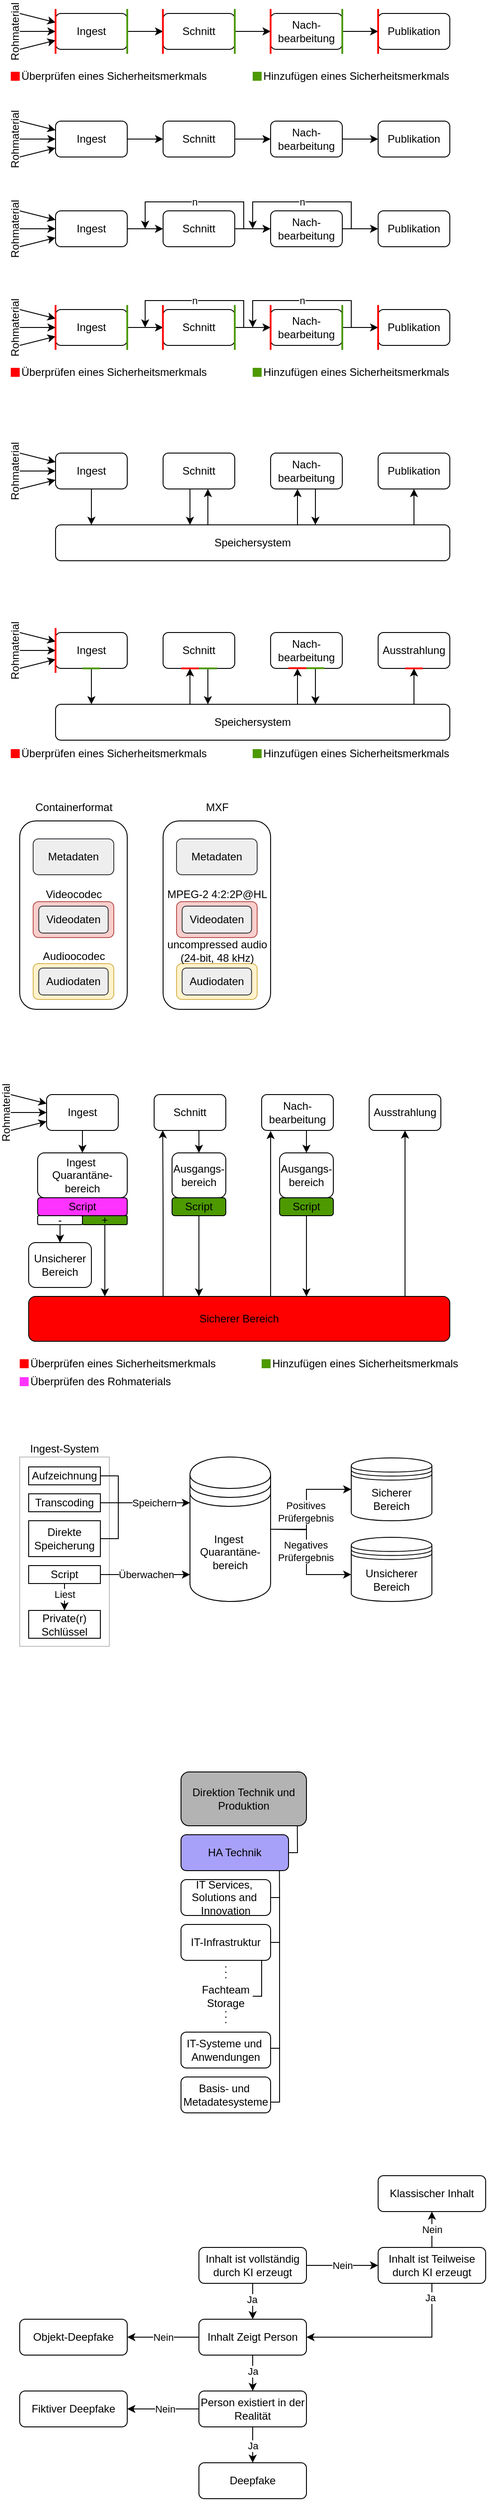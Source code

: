 <mxfile version="28.1.0">
  <diagram name="Seite-1" id="WWTvrGOokQbHTszkcPet">
    <mxGraphModel dx="527" dy="221" grid="1" gridSize="10" guides="1" tooltips="1" connect="1" arrows="1" fold="1" page="1" pageScale="1" pageWidth="827" pageHeight="1169" math="0" shadow="0">
      <root>
        <mxCell id="0" />
        <mxCell id="kjXNbdknxgFZG0ey-R28-45" value="Produktionsprozess" parent="0" />
        <mxCell id="9w9Xh2U-Y_duheg7cGsQ-5" value="" style="edgeStyle=orthogonalEdgeStyle;rounded=0;orthogonalLoop=1;jettySize=auto;html=1;" parent="kjXNbdknxgFZG0ey-R28-45" source="9w9Xh2U-Y_duheg7cGsQ-1" target="9w9Xh2U-Y_duheg7cGsQ-2" edge="1">
          <mxGeometry relative="1" as="geometry" />
        </mxCell>
        <mxCell id="9w9Xh2U-Y_duheg7cGsQ-1" value="Ingest" style="rounded=1;whiteSpace=wrap;html=1;" parent="kjXNbdknxgFZG0ey-R28-45" vertex="1">
          <mxGeometry x="200" y="190" width="80" height="40" as="geometry" />
        </mxCell>
        <mxCell id="9w9Xh2U-Y_duheg7cGsQ-6" value="" style="edgeStyle=orthogonalEdgeStyle;rounded=0;orthogonalLoop=1;jettySize=auto;html=1;" parent="kjXNbdknxgFZG0ey-R28-45" source="9w9Xh2U-Y_duheg7cGsQ-2" target="9w9Xh2U-Y_duheg7cGsQ-3" edge="1">
          <mxGeometry relative="1" as="geometry" />
        </mxCell>
        <mxCell id="9w9Xh2U-Y_duheg7cGsQ-2" value="Schnitt" style="rounded=1;whiteSpace=wrap;html=1;" parent="kjXNbdknxgFZG0ey-R28-45" vertex="1">
          <mxGeometry x="320" y="190" width="80" height="40" as="geometry" />
        </mxCell>
        <mxCell id="9w9Xh2U-Y_duheg7cGsQ-7" value="" style="edgeStyle=orthogonalEdgeStyle;rounded=0;orthogonalLoop=1;jettySize=auto;html=1;" parent="kjXNbdknxgFZG0ey-R28-45" source="9w9Xh2U-Y_duheg7cGsQ-3" target="9w9Xh2U-Y_duheg7cGsQ-4" edge="1">
          <mxGeometry relative="1" as="geometry" />
        </mxCell>
        <mxCell id="9w9Xh2U-Y_duheg7cGsQ-3" value="Nach-&lt;div&gt;bearbeitung&lt;/div&gt;" style="rounded=1;whiteSpace=wrap;html=1;" parent="kjXNbdknxgFZG0ey-R28-45" vertex="1">
          <mxGeometry x="440" y="190" width="80" height="40" as="geometry" />
        </mxCell>
        <mxCell id="9w9Xh2U-Y_duheg7cGsQ-4" value="Publikation" style="rounded=1;whiteSpace=wrap;html=1;" parent="kjXNbdknxgFZG0ey-R28-45" vertex="1">
          <mxGeometry x="560" y="190" width="80" height="40" as="geometry" />
        </mxCell>
        <mxCell id="9w9Xh2U-Y_duheg7cGsQ-9" value="" style="endArrow=classic;html=1;rounded=0;entryX=0;entryY=0.75;entryDx=0;entryDy=0;" parent="kjXNbdknxgFZG0ey-R28-45" target="9w9Xh2U-Y_duheg7cGsQ-1" edge="1">
          <mxGeometry width="50" height="50" relative="1" as="geometry">
            <mxPoint x="160" y="230" as="sourcePoint" />
            <mxPoint x="350" y="210" as="targetPoint" />
          </mxGeometry>
        </mxCell>
        <mxCell id="9w9Xh2U-Y_duheg7cGsQ-10" value="" style="endArrow=classic;html=1;rounded=0;entryX=0;entryY=0.5;entryDx=0;entryDy=0;" parent="kjXNbdknxgFZG0ey-R28-45" target="9w9Xh2U-Y_duheg7cGsQ-1" edge="1">
          <mxGeometry width="50" height="50" relative="1" as="geometry">
            <mxPoint x="160" y="210" as="sourcePoint" />
            <mxPoint x="230" y="220" as="targetPoint" />
          </mxGeometry>
        </mxCell>
        <mxCell id="9w9Xh2U-Y_duheg7cGsQ-11" value="" style="endArrow=classic;html=1;rounded=0;entryX=0;entryY=0.25;entryDx=0;entryDy=0;" parent="kjXNbdknxgFZG0ey-R28-45" target="9w9Xh2U-Y_duheg7cGsQ-1" edge="1">
          <mxGeometry width="50" height="50" relative="1" as="geometry">
            <mxPoint x="160" y="190" as="sourcePoint" />
            <mxPoint x="180" y="190" as="targetPoint" />
          </mxGeometry>
        </mxCell>
        <mxCell id="9w9Xh2U-Y_duheg7cGsQ-12" value="Rohmaterial" style="text;html=1;align=center;verticalAlign=middle;whiteSpace=wrap;rounded=0;rotation=-90;" parent="kjXNbdknxgFZG0ey-R28-45" vertex="1">
          <mxGeometry x="120" y="205" width="70" height="10" as="geometry" />
        </mxCell>
        <mxCell id="kjXNbdknxgFZG0ey-R28-46" value="Produktionsprozess_with_loops" parent="0" />
        <mxCell id="9w9Xh2U-Y_duheg7cGsQ-31" value="" style="edgeStyle=orthogonalEdgeStyle;rounded=0;orthogonalLoop=1;jettySize=auto;html=1;" parent="kjXNbdknxgFZG0ey-R28-46" source="9w9Xh2U-Y_duheg7cGsQ-32" target="9w9Xh2U-Y_duheg7cGsQ-34" edge="1">
          <mxGeometry relative="1" as="geometry" />
        </mxCell>
        <mxCell id="9w9Xh2U-Y_duheg7cGsQ-32" value="Ingest" style="rounded=1;whiteSpace=wrap;html=1;" parent="kjXNbdknxgFZG0ey-R28-46" vertex="1">
          <mxGeometry x="200" y="290" width="80" height="40" as="geometry" />
        </mxCell>
        <mxCell id="9w9Xh2U-Y_duheg7cGsQ-33" value="" style="edgeStyle=orthogonalEdgeStyle;rounded=0;orthogonalLoop=1;jettySize=auto;html=1;" parent="kjXNbdknxgFZG0ey-R28-46" source="9w9Xh2U-Y_duheg7cGsQ-34" target="9w9Xh2U-Y_duheg7cGsQ-36" edge="1">
          <mxGeometry relative="1" as="geometry" />
        </mxCell>
        <mxCell id="9w9Xh2U-Y_duheg7cGsQ-34" value="Schnitt" style="rounded=1;whiteSpace=wrap;html=1;" parent="kjXNbdknxgFZG0ey-R28-46" vertex="1">
          <mxGeometry x="320" y="290" width="80" height="40" as="geometry" />
        </mxCell>
        <mxCell id="9w9Xh2U-Y_duheg7cGsQ-35" value="" style="edgeStyle=orthogonalEdgeStyle;rounded=0;orthogonalLoop=1;jettySize=auto;html=1;" parent="kjXNbdknxgFZG0ey-R28-46" source="9w9Xh2U-Y_duheg7cGsQ-36" target="9w9Xh2U-Y_duheg7cGsQ-37" edge="1">
          <mxGeometry relative="1" as="geometry" />
        </mxCell>
        <mxCell id="9w9Xh2U-Y_duheg7cGsQ-36" value="Nach-&lt;div&gt;bearbeitung&lt;/div&gt;" style="rounded=1;whiteSpace=wrap;html=1;" parent="kjXNbdknxgFZG0ey-R28-46" vertex="1">
          <mxGeometry x="440" y="290" width="80" height="40" as="geometry" />
        </mxCell>
        <mxCell id="9w9Xh2U-Y_duheg7cGsQ-37" value="Publikation" style="rounded=1;whiteSpace=wrap;html=1;" parent="kjXNbdknxgFZG0ey-R28-46" vertex="1">
          <mxGeometry x="560" y="290" width="80" height="40" as="geometry" />
        </mxCell>
        <mxCell id="9w9Xh2U-Y_duheg7cGsQ-38" value="" style="endArrow=classic;html=1;rounded=0;entryX=0;entryY=0.75;entryDx=0;entryDy=0;" parent="kjXNbdknxgFZG0ey-R28-46" target="9w9Xh2U-Y_duheg7cGsQ-32" edge="1">
          <mxGeometry width="50" height="50" relative="1" as="geometry">
            <mxPoint x="160" y="330" as="sourcePoint" />
            <mxPoint x="350" y="310" as="targetPoint" />
          </mxGeometry>
        </mxCell>
        <mxCell id="9w9Xh2U-Y_duheg7cGsQ-39" value="" style="endArrow=classic;html=1;rounded=0;entryX=0;entryY=0.5;entryDx=0;entryDy=0;" parent="kjXNbdknxgFZG0ey-R28-46" target="9w9Xh2U-Y_duheg7cGsQ-32" edge="1">
          <mxGeometry width="50" height="50" relative="1" as="geometry">
            <mxPoint x="160" y="310" as="sourcePoint" />
            <mxPoint x="230" y="320" as="targetPoint" />
          </mxGeometry>
        </mxCell>
        <mxCell id="9w9Xh2U-Y_duheg7cGsQ-40" value="" style="endArrow=classic;html=1;rounded=0;entryX=0;entryY=0.25;entryDx=0;entryDy=0;" parent="kjXNbdknxgFZG0ey-R28-46" target="9w9Xh2U-Y_duheg7cGsQ-32" edge="1">
          <mxGeometry width="50" height="50" relative="1" as="geometry">
            <mxPoint x="160" y="290" as="sourcePoint" />
            <mxPoint x="180" y="290" as="targetPoint" />
          </mxGeometry>
        </mxCell>
        <mxCell id="9w9Xh2U-Y_duheg7cGsQ-41" value="Rohmaterial" style="text;html=1;align=center;verticalAlign=middle;whiteSpace=wrap;rounded=0;rotation=-90;" parent="kjXNbdknxgFZG0ey-R28-46" vertex="1">
          <mxGeometry x="120" y="305" width="70" height="10" as="geometry" />
        </mxCell>
        <mxCell id="kjXNbdknxgFZG0ey-R28-60" value="n" style="endArrow=classic;html=1;rounded=0;" parent="kjXNbdknxgFZG0ey-R28-46" edge="1">
          <mxGeometry width="50" height="50" relative="1" as="geometry">
            <mxPoint x="530" y="310" as="sourcePoint" />
            <mxPoint x="420" y="310" as="targetPoint" />
            <Array as="points">
              <mxPoint x="530" y="280" />
              <mxPoint x="420" y="280" />
            </Array>
          </mxGeometry>
        </mxCell>
        <mxCell id="kjXNbdknxgFZG0ey-R28-71" value="n" style="endArrow=classic;html=1;rounded=0;" parent="kjXNbdknxgFZG0ey-R28-46" edge="1">
          <mxGeometry width="50" height="50" relative="1" as="geometry">
            <mxPoint x="410" y="310" as="sourcePoint" />
            <mxPoint x="300" y="310" as="targetPoint" />
            <Array as="points">
              <mxPoint x="410" y="280" />
              <mxPoint x="300" y="280" />
            </Array>
          </mxGeometry>
        </mxCell>
        <mxCell id="kjXNbdknxgFZG0ey-R28-47" value="Produktionsprozess_with_loops_and_transitions" style="" parent="0" />
        <mxCell id="9w9Xh2U-Y_duheg7cGsQ-13" value="" style="edgeStyle=orthogonalEdgeStyle;rounded=0;orthogonalLoop=1;jettySize=auto;html=1;" parent="kjXNbdknxgFZG0ey-R28-47" source="9w9Xh2U-Y_duheg7cGsQ-14" target="9w9Xh2U-Y_duheg7cGsQ-16" edge="1">
          <mxGeometry relative="1" as="geometry" />
        </mxCell>
        <mxCell id="9w9Xh2U-Y_duheg7cGsQ-14" value="Ingest" style="rounded=1;whiteSpace=wrap;html=1;" parent="kjXNbdknxgFZG0ey-R28-47" vertex="1">
          <mxGeometry x="200" y="400" width="80" height="40" as="geometry" />
        </mxCell>
        <mxCell id="9w9Xh2U-Y_duheg7cGsQ-15" value="" style="edgeStyle=orthogonalEdgeStyle;rounded=0;orthogonalLoop=1;jettySize=auto;html=1;" parent="kjXNbdknxgFZG0ey-R28-47" source="9w9Xh2U-Y_duheg7cGsQ-16" target="9w9Xh2U-Y_duheg7cGsQ-18" edge="1">
          <mxGeometry relative="1" as="geometry" />
        </mxCell>
        <mxCell id="9w9Xh2U-Y_duheg7cGsQ-16" value="Schnitt" style="rounded=1;whiteSpace=wrap;html=1;" parent="kjXNbdknxgFZG0ey-R28-47" vertex="1">
          <mxGeometry x="320" y="400" width="80" height="40" as="geometry" />
        </mxCell>
        <mxCell id="9w9Xh2U-Y_duheg7cGsQ-17" value="" style="edgeStyle=orthogonalEdgeStyle;rounded=0;orthogonalLoop=1;jettySize=auto;html=1;" parent="kjXNbdknxgFZG0ey-R28-47" source="9w9Xh2U-Y_duheg7cGsQ-18" target="9w9Xh2U-Y_duheg7cGsQ-19" edge="1">
          <mxGeometry relative="1" as="geometry" />
        </mxCell>
        <mxCell id="9w9Xh2U-Y_duheg7cGsQ-18" value="Nach-&lt;div&gt;bearbeitung&lt;/div&gt;" style="rounded=1;whiteSpace=wrap;html=1;" parent="kjXNbdknxgFZG0ey-R28-47" vertex="1">
          <mxGeometry x="440" y="400" width="80" height="40" as="geometry" />
        </mxCell>
        <mxCell id="9w9Xh2U-Y_duheg7cGsQ-19" value="Publikation" style="rounded=1;whiteSpace=wrap;html=1;" parent="kjXNbdknxgFZG0ey-R28-47" vertex="1">
          <mxGeometry x="560" y="400" width="80" height="40" as="geometry" />
        </mxCell>
        <mxCell id="9w9Xh2U-Y_duheg7cGsQ-20" value="" style="endArrow=classic;html=1;rounded=0;entryX=0;entryY=0.75;entryDx=0;entryDy=0;" parent="kjXNbdknxgFZG0ey-R28-47" target="9w9Xh2U-Y_duheg7cGsQ-14" edge="1">
          <mxGeometry width="50" height="50" relative="1" as="geometry">
            <mxPoint x="160" y="440" as="sourcePoint" />
            <mxPoint x="350" y="420" as="targetPoint" />
          </mxGeometry>
        </mxCell>
        <mxCell id="9w9Xh2U-Y_duheg7cGsQ-21" value="" style="endArrow=classic;html=1;rounded=0;entryX=0;entryY=0.5;entryDx=0;entryDy=0;" parent="kjXNbdknxgFZG0ey-R28-47" target="9w9Xh2U-Y_duheg7cGsQ-14" edge="1">
          <mxGeometry width="50" height="50" relative="1" as="geometry">
            <mxPoint x="160" y="420" as="sourcePoint" />
            <mxPoint x="230" y="430" as="targetPoint" />
          </mxGeometry>
        </mxCell>
        <mxCell id="9w9Xh2U-Y_duheg7cGsQ-22" value="" style="endArrow=classic;html=1;rounded=0;entryX=0;entryY=0.25;entryDx=0;entryDy=0;" parent="kjXNbdknxgFZG0ey-R28-47" target="9w9Xh2U-Y_duheg7cGsQ-14" edge="1">
          <mxGeometry width="50" height="50" relative="1" as="geometry">
            <mxPoint x="160" y="400" as="sourcePoint" />
            <mxPoint x="180" y="400" as="targetPoint" />
          </mxGeometry>
        </mxCell>
        <mxCell id="9w9Xh2U-Y_duheg7cGsQ-23" value="Rohmaterial" style="text;html=1;align=center;verticalAlign=middle;whiteSpace=wrap;rounded=0;rotation=-90;" parent="kjXNbdknxgFZG0ey-R28-47" vertex="1">
          <mxGeometry x="120" y="415" width="70" height="10" as="geometry" />
        </mxCell>
        <mxCell id="9w9Xh2U-Y_duheg7cGsQ-24" value="" style="endArrow=none;html=1;rounded=0;strokeWidth=2;strokeColor=#FF0000;" parent="kjXNbdknxgFZG0ey-R28-47" edge="1">
          <mxGeometry width="50" height="50" relative="1" as="geometry">
            <mxPoint x="200" y="445" as="sourcePoint" />
            <mxPoint x="200" y="395" as="targetPoint" />
          </mxGeometry>
        </mxCell>
        <mxCell id="9w9Xh2U-Y_duheg7cGsQ-25" value="" style="endArrow=none;html=1;rounded=0;strokeWidth=2;strokeColor=#FF0000;" parent="kjXNbdknxgFZG0ey-R28-47" edge="1">
          <mxGeometry width="50" height="50" relative="1" as="geometry">
            <mxPoint x="319.81" y="445" as="sourcePoint" />
            <mxPoint x="319.81" y="395" as="targetPoint" />
          </mxGeometry>
        </mxCell>
        <mxCell id="9w9Xh2U-Y_duheg7cGsQ-26" value="" style="endArrow=none;html=1;rounded=0;strokeWidth=2;strokeColor=#FF0000;" parent="kjXNbdknxgFZG0ey-R28-47" edge="1">
          <mxGeometry width="50" height="50" relative="1" as="geometry">
            <mxPoint x="440" y="445" as="sourcePoint" />
            <mxPoint x="440" y="395" as="targetPoint" />
          </mxGeometry>
        </mxCell>
        <mxCell id="9w9Xh2U-Y_duheg7cGsQ-27" value="" style="endArrow=none;html=1;rounded=0;strokeWidth=2;strokeColor=#FF0000;" parent="kjXNbdknxgFZG0ey-R28-47" edge="1">
          <mxGeometry width="50" height="50" relative="1" as="geometry">
            <mxPoint x="560" y="445" as="sourcePoint" />
            <mxPoint x="560" y="395" as="targetPoint" />
          </mxGeometry>
        </mxCell>
        <mxCell id="9w9Xh2U-Y_duheg7cGsQ-28" value="" style="endArrow=none;html=1;rounded=0;strokeWidth=2;strokeColor=#4D9900;fillColor=#d5e8d4;" parent="kjXNbdknxgFZG0ey-R28-47" edge="1">
          <mxGeometry width="50" height="50" relative="1" as="geometry">
            <mxPoint x="280" y="445" as="sourcePoint" />
            <mxPoint x="280" y="395" as="targetPoint" />
          </mxGeometry>
        </mxCell>
        <mxCell id="9w9Xh2U-Y_duheg7cGsQ-29" value="" style="endArrow=none;html=1;rounded=0;strokeWidth=2;strokeColor=#4D9900;fillColor=#d5e8d4;" parent="kjXNbdknxgFZG0ey-R28-47" edge="1">
          <mxGeometry width="50" height="50" relative="1" as="geometry">
            <mxPoint x="400" y="445" as="sourcePoint" />
            <mxPoint x="400" y="395" as="targetPoint" />
          </mxGeometry>
        </mxCell>
        <mxCell id="9w9Xh2U-Y_duheg7cGsQ-30" value="" style="endArrow=none;html=1;rounded=0;strokeWidth=2;strokeColor=#4D9900;fillColor=#d5e8d4;" parent="kjXNbdknxgFZG0ey-R28-47" edge="1">
          <mxGeometry width="50" height="50" relative="1" as="geometry">
            <mxPoint x="520" y="445" as="sourcePoint" />
            <mxPoint x="520" y="395" as="targetPoint" />
          </mxGeometry>
        </mxCell>
        <mxCell id="9w9Xh2U-Y_duheg7cGsQ-102" value="" style="whiteSpace=wrap;html=1;aspect=fixed;strokeColor=none;fillColor=light-dark(#ff0000, #ededed);" parent="kjXNbdknxgFZG0ey-R28-47" vertex="1">
          <mxGeometry x="150" y="465" width="10" height="10" as="geometry" />
        </mxCell>
        <mxCell id="9w9Xh2U-Y_duheg7cGsQ-103" value="" style="whiteSpace=wrap;html=1;aspect=fixed;strokeColor=none;fillColor=light-dark(#4D9900,#EDEDED);" parent="kjXNbdknxgFZG0ey-R28-47" vertex="1">
          <mxGeometry x="420" y="465" width="10" height="10" as="geometry" />
        </mxCell>
        <mxCell id="9w9Xh2U-Y_duheg7cGsQ-104" value="Überprüfen eines Sicherheitsmerkmals" style="text;html=1;align=left;verticalAlign=middle;whiteSpace=wrap;rounded=0;" parent="kjXNbdknxgFZG0ey-R28-47" vertex="1">
          <mxGeometry x="160" y="465" width="210" height="10" as="geometry" />
        </mxCell>
        <mxCell id="9w9Xh2U-Y_duheg7cGsQ-105" value="Hinzufügen eines Sicherheitsmerkmals" style="text;html=1;align=left;verticalAlign=middle;whiteSpace=wrap;rounded=0;" parent="kjXNbdknxgFZG0ey-R28-47" vertex="1">
          <mxGeometry x="430" y="465" width="210" height="10" as="geometry" />
        </mxCell>
        <mxCell id="kjXNbdknxgFZG0ey-R28-65" value="n" style="endArrow=classic;html=1;rounded=0;" parent="kjXNbdknxgFZG0ey-R28-47" edge="1">
          <mxGeometry width="50" height="50" relative="1" as="geometry">
            <mxPoint x="530" y="420" as="sourcePoint" />
            <mxPoint x="420" y="420" as="targetPoint" />
            <Array as="points">
              <mxPoint x="530" y="390" />
              <mxPoint x="420" y="390" />
            </Array>
          </mxGeometry>
        </mxCell>
        <mxCell id="kjXNbdknxgFZG0ey-R28-72" value="n" style="endArrow=classic;html=1;rounded=0;" parent="kjXNbdknxgFZG0ey-R28-47" edge="1">
          <mxGeometry width="50" height="50" relative="1" as="geometry">
            <mxPoint x="410" y="420" as="sourcePoint" />
            <mxPoint x="300" y="420" as="targetPoint" />
            <Array as="points">
              <mxPoint x="410" y="390" />
              <mxPoint x="300" y="390" />
            </Array>
          </mxGeometry>
        </mxCell>
        <mxCell id="kjXNbdknxgFZG0ey-R28-48" value="Produktionsprozess_with_storage" parent="0" />
        <mxCell id="9w9Xh2U-Y_duheg7cGsQ-60" value="" style="edgeStyle=orthogonalEdgeStyle;rounded=0;orthogonalLoop=1;jettySize=auto;html=1;" parent="kjXNbdknxgFZG0ey-R28-48" source="9w9Xh2U-Y_duheg7cGsQ-49" target="9w9Xh2U-Y_duheg7cGsQ-59" edge="1">
          <mxGeometry relative="1" as="geometry">
            <Array as="points">
              <mxPoint x="240" y="630" />
              <mxPoint x="240" y="630" />
            </Array>
          </mxGeometry>
        </mxCell>
        <mxCell id="9w9Xh2U-Y_duheg7cGsQ-49" value="Ingest" style="rounded=1;whiteSpace=wrap;html=1;" parent="kjXNbdknxgFZG0ey-R28-48" vertex="1">
          <mxGeometry x="200" y="560" width="80" height="40" as="geometry" />
        </mxCell>
        <mxCell id="9w9Xh2U-Y_duheg7cGsQ-61" value="" style="edgeStyle=orthogonalEdgeStyle;rounded=0;orthogonalLoop=1;jettySize=auto;html=1;" parent="kjXNbdknxgFZG0ey-R28-48" source="9w9Xh2U-Y_duheg7cGsQ-51" target="9w9Xh2U-Y_duheg7cGsQ-59" edge="1">
          <mxGeometry relative="1" as="geometry">
            <Array as="points">
              <mxPoint x="350" y="610" />
              <mxPoint x="350" y="610" />
            </Array>
          </mxGeometry>
        </mxCell>
        <mxCell id="9w9Xh2U-Y_duheg7cGsQ-51" value="Schnitt" style="rounded=1;whiteSpace=wrap;html=1;" parent="kjXNbdknxgFZG0ey-R28-48" vertex="1">
          <mxGeometry x="320" y="560" width="80" height="40" as="geometry" />
        </mxCell>
        <mxCell id="9w9Xh2U-Y_duheg7cGsQ-65" value="" style="edgeStyle=orthogonalEdgeStyle;rounded=0;orthogonalLoop=1;jettySize=auto;html=1;" parent="kjXNbdknxgFZG0ey-R28-48" source="9w9Xh2U-Y_duheg7cGsQ-53" target="9w9Xh2U-Y_duheg7cGsQ-59" edge="1">
          <mxGeometry relative="1" as="geometry">
            <Array as="points">
              <mxPoint x="490" y="610" />
              <mxPoint x="490" y="610" />
            </Array>
          </mxGeometry>
        </mxCell>
        <mxCell id="9w9Xh2U-Y_duheg7cGsQ-53" value="Nach-&lt;div&gt;bearbeitung&lt;/div&gt;" style="rounded=1;whiteSpace=wrap;html=1;" parent="kjXNbdknxgFZG0ey-R28-48" vertex="1">
          <mxGeometry x="440" y="560" width="80" height="40" as="geometry" />
        </mxCell>
        <mxCell id="9w9Xh2U-Y_duheg7cGsQ-54" value="Publikation" style="rounded=1;whiteSpace=wrap;html=1;" parent="kjXNbdknxgFZG0ey-R28-48" vertex="1">
          <mxGeometry x="560" y="560" width="80" height="40" as="geometry" />
        </mxCell>
        <mxCell id="9w9Xh2U-Y_duheg7cGsQ-55" value="" style="endArrow=classic;html=1;rounded=0;entryX=0;entryY=0.75;entryDx=0;entryDy=0;" parent="kjXNbdknxgFZG0ey-R28-48" target="9w9Xh2U-Y_duheg7cGsQ-49" edge="1">
          <mxGeometry width="50" height="50" relative="1" as="geometry">
            <mxPoint x="160" y="600" as="sourcePoint" />
            <mxPoint x="350" y="580" as="targetPoint" />
          </mxGeometry>
        </mxCell>
        <mxCell id="9w9Xh2U-Y_duheg7cGsQ-56" value="" style="endArrow=classic;html=1;rounded=0;entryX=0;entryY=0.5;entryDx=0;entryDy=0;" parent="kjXNbdknxgFZG0ey-R28-48" target="9w9Xh2U-Y_duheg7cGsQ-49" edge="1">
          <mxGeometry width="50" height="50" relative="1" as="geometry">
            <mxPoint x="160" y="580" as="sourcePoint" />
            <mxPoint x="230" y="590" as="targetPoint" />
          </mxGeometry>
        </mxCell>
        <mxCell id="9w9Xh2U-Y_duheg7cGsQ-57" value="" style="endArrow=classic;html=1;rounded=0;entryX=0;entryY=0.25;entryDx=0;entryDy=0;" parent="kjXNbdknxgFZG0ey-R28-48" target="9w9Xh2U-Y_duheg7cGsQ-49" edge="1">
          <mxGeometry width="50" height="50" relative="1" as="geometry">
            <mxPoint x="160" y="560" as="sourcePoint" />
            <mxPoint x="180" y="560" as="targetPoint" />
          </mxGeometry>
        </mxCell>
        <mxCell id="9w9Xh2U-Y_duheg7cGsQ-58" value="Rohmaterial" style="text;html=1;align=center;verticalAlign=middle;whiteSpace=wrap;rounded=0;rotation=-90;" parent="kjXNbdknxgFZG0ey-R28-48" vertex="1">
          <mxGeometry x="120" y="575" width="70" height="10" as="geometry" />
        </mxCell>
        <mxCell id="9w9Xh2U-Y_duheg7cGsQ-62" value="" style="edgeStyle=orthogonalEdgeStyle;rounded=0;orthogonalLoop=1;jettySize=auto;html=1;entryX=0.5;entryY=1;entryDx=0;entryDy=0;" parent="kjXNbdknxgFZG0ey-R28-48" edge="1">
          <mxGeometry relative="1" as="geometry">
            <mxPoint x="370.0" y="640" as="sourcePoint" />
            <mxPoint x="370" y="600" as="targetPoint" />
            <Array as="points">
              <mxPoint x="370" y="630" />
              <mxPoint x="370" y="630" />
            </Array>
          </mxGeometry>
        </mxCell>
        <mxCell id="9w9Xh2U-Y_duheg7cGsQ-63" value="" style="edgeStyle=orthogonalEdgeStyle;rounded=0;orthogonalLoop=1;jettySize=auto;html=1;" parent="kjXNbdknxgFZG0ey-R28-48" source="9w9Xh2U-Y_duheg7cGsQ-59" target="9w9Xh2U-Y_duheg7cGsQ-53" edge="1">
          <mxGeometry relative="1" as="geometry">
            <Array as="points">
              <mxPoint x="470" y="610" />
              <mxPoint x="470" y="610" />
            </Array>
          </mxGeometry>
        </mxCell>
        <mxCell id="9w9Xh2U-Y_duheg7cGsQ-66" value="" style="edgeStyle=orthogonalEdgeStyle;rounded=0;orthogonalLoop=1;jettySize=auto;html=1;entryX=0.5;entryY=1;entryDx=0;entryDy=0;" parent="kjXNbdknxgFZG0ey-R28-48" source="9w9Xh2U-Y_duheg7cGsQ-59" target="9w9Xh2U-Y_duheg7cGsQ-54" edge="1">
          <mxGeometry relative="1" as="geometry">
            <Array as="points">
              <mxPoint x="600" y="620" />
              <mxPoint x="600" y="620" />
            </Array>
          </mxGeometry>
        </mxCell>
        <mxCell id="9w9Xh2U-Y_duheg7cGsQ-59" value="Speichersystem" style="rounded=1;whiteSpace=wrap;html=1;" parent="kjXNbdknxgFZG0ey-R28-48" vertex="1">
          <mxGeometry x="200" y="640" width="440" height="40" as="geometry" />
        </mxCell>
        <mxCell id="kjXNbdknxgFZG0ey-R28-49" value="Produktionsprozess_with_storage_and_transitions" parent="0" />
        <mxCell id="9w9Xh2U-Y_duheg7cGsQ-67" value="" style="edgeStyle=orthogonalEdgeStyle;rounded=0;orthogonalLoop=1;jettySize=auto;html=1;" parent="kjXNbdknxgFZG0ey-R28-49" source="9w9Xh2U-Y_duheg7cGsQ-68" target="9w9Xh2U-Y_duheg7cGsQ-81" edge="1">
          <mxGeometry relative="1" as="geometry">
            <Array as="points">
              <mxPoint x="240" y="830" />
              <mxPoint x="240" y="830" />
            </Array>
          </mxGeometry>
        </mxCell>
        <mxCell id="9w9Xh2U-Y_duheg7cGsQ-68" value="Ingest" style="rounded=1;whiteSpace=wrap;html=1;" parent="kjXNbdknxgFZG0ey-R28-49" vertex="1">
          <mxGeometry x="200" y="760" width="80" height="40" as="geometry" />
        </mxCell>
        <mxCell id="9w9Xh2U-Y_duheg7cGsQ-91" value="" style="edgeStyle=orthogonalEdgeStyle;rounded=0;orthogonalLoop=1;jettySize=auto;html=1;" parent="kjXNbdknxgFZG0ey-R28-49" source="9w9Xh2U-Y_duheg7cGsQ-70" target="9w9Xh2U-Y_duheg7cGsQ-81" edge="1">
          <mxGeometry relative="1" as="geometry">
            <Array as="points">
              <mxPoint x="370" y="830" />
              <mxPoint x="370" y="830" />
            </Array>
          </mxGeometry>
        </mxCell>
        <mxCell id="9w9Xh2U-Y_duheg7cGsQ-70" value="Schnitt" style="rounded=1;whiteSpace=wrap;html=1;" parent="kjXNbdknxgFZG0ey-R28-49" vertex="1">
          <mxGeometry x="320" y="760" width="80" height="40" as="geometry" />
        </mxCell>
        <mxCell id="9w9Xh2U-Y_duheg7cGsQ-71" value="" style="edgeStyle=orthogonalEdgeStyle;rounded=0;orthogonalLoop=1;jettySize=auto;html=1;" parent="kjXNbdknxgFZG0ey-R28-49" source="9w9Xh2U-Y_duheg7cGsQ-72" target="9w9Xh2U-Y_duheg7cGsQ-81" edge="1">
          <mxGeometry relative="1" as="geometry">
            <Array as="points">
              <mxPoint x="490" y="810" />
              <mxPoint x="490" y="810" />
            </Array>
          </mxGeometry>
        </mxCell>
        <mxCell id="9w9Xh2U-Y_duheg7cGsQ-72" value="Nach-&lt;div&gt;bearbeitung&lt;/div&gt;" style="rounded=1;whiteSpace=wrap;html=1;" parent="kjXNbdknxgFZG0ey-R28-49" vertex="1">
          <mxGeometry x="440" y="760" width="80" height="40" as="geometry" />
        </mxCell>
        <mxCell id="9w9Xh2U-Y_duheg7cGsQ-73" value="Ausstrahlung" style="rounded=1;whiteSpace=wrap;html=1;" parent="kjXNbdknxgFZG0ey-R28-49" vertex="1">
          <mxGeometry x="560" y="760" width="80" height="40" as="geometry" />
        </mxCell>
        <mxCell id="9w9Xh2U-Y_duheg7cGsQ-74" value="" style="endArrow=classic;html=1;rounded=0;entryX=0;entryY=0.75;entryDx=0;entryDy=0;" parent="kjXNbdknxgFZG0ey-R28-49" target="9w9Xh2U-Y_duheg7cGsQ-68" edge="1">
          <mxGeometry width="50" height="50" relative="1" as="geometry">
            <mxPoint x="160" y="800" as="sourcePoint" />
            <mxPoint x="350" y="780" as="targetPoint" />
          </mxGeometry>
        </mxCell>
        <mxCell id="9w9Xh2U-Y_duheg7cGsQ-75" value="" style="endArrow=classic;html=1;rounded=0;entryX=0;entryY=0.5;entryDx=0;entryDy=0;" parent="kjXNbdknxgFZG0ey-R28-49" target="9w9Xh2U-Y_duheg7cGsQ-68" edge="1">
          <mxGeometry width="50" height="50" relative="1" as="geometry">
            <mxPoint x="160" y="780" as="sourcePoint" />
            <mxPoint x="230" y="790" as="targetPoint" />
          </mxGeometry>
        </mxCell>
        <mxCell id="9w9Xh2U-Y_duheg7cGsQ-76" value="" style="endArrow=classic;html=1;rounded=0;entryX=0;entryY=0.25;entryDx=0;entryDy=0;" parent="kjXNbdknxgFZG0ey-R28-49" target="9w9Xh2U-Y_duheg7cGsQ-68" edge="1">
          <mxGeometry width="50" height="50" relative="1" as="geometry">
            <mxPoint x="160" y="760" as="sourcePoint" />
            <mxPoint x="180" y="760" as="targetPoint" />
          </mxGeometry>
        </mxCell>
        <mxCell id="9w9Xh2U-Y_duheg7cGsQ-77" value="Rohmaterial" style="text;html=1;align=center;verticalAlign=middle;whiteSpace=wrap;rounded=0;rotation=-90;" parent="kjXNbdknxgFZG0ey-R28-49" vertex="1">
          <mxGeometry x="120" y="775" width="70" height="10" as="geometry" />
        </mxCell>
        <mxCell id="9w9Xh2U-Y_duheg7cGsQ-79" value="" style="edgeStyle=orthogonalEdgeStyle;rounded=0;orthogonalLoop=1;jettySize=auto;html=1;" parent="kjXNbdknxgFZG0ey-R28-49" source="9w9Xh2U-Y_duheg7cGsQ-81" target="9w9Xh2U-Y_duheg7cGsQ-72" edge="1">
          <mxGeometry relative="1" as="geometry">
            <Array as="points">
              <mxPoint x="470" y="810" />
              <mxPoint x="470" y="810" />
            </Array>
          </mxGeometry>
        </mxCell>
        <mxCell id="9w9Xh2U-Y_duheg7cGsQ-80" value="" style="edgeStyle=orthogonalEdgeStyle;rounded=0;orthogonalLoop=1;jettySize=auto;html=1;entryX=0.5;entryY=1;entryDx=0;entryDy=0;" parent="kjXNbdknxgFZG0ey-R28-49" source="9w9Xh2U-Y_duheg7cGsQ-81" target="9w9Xh2U-Y_duheg7cGsQ-73" edge="1">
          <mxGeometry relative="1" as="geometry">
            <Array as="points">
              <mxPoint x="600" y="820" />
              <mxPoint x="600" y="820" />
            </Array>
          </mxGeometry>
        </mxCell>
        <mxCell id="9w9Xh2U-Y_duheg7cGsQ-90" value="" style="edgeStyle=orthogonalEdgeStyle;rounded=0;orthogonalLoop=1;jettySize=auto;html=1;" parent="kjXNbdknxgFZG0ey-R28-49" source="9w9Xh2U-Y_duheg7cGsQ-81" edge="1">
          <mxGeometry relative="1" as="geometry">
            <mxPoint x="350" y="800" as="targetPoint" />
            <Array as="points">
              <mxPoint x="350" y="830" />
              <mxPoint x="350" y="830" />
            </Array>
          </mxGeometry>
        </mxCell>
        <mxCell id="9w9Xh2U-Y_duheg7cGsQ-81" value="Speichersystem" style="rounded=1;whiteSpace=wrap;html=1;" parent="kjXNbdknxgFZG0ey-R28-49" vertex="1">
          <mxGeometry x="200" y="840" width="440" height="40" as="geometry" />
        </mxCell>
        <mxCell id="9w9Xh2U-Y_duheg7cGsQ-82" value="" style="endArrow=none;html=1;rounded=0;strokeWidth=2;strokeColor=#FF0000;" parent="kjXNbdknxgFZG0ey-R28-49" edge="1">
          <mxGeometry width="50" height="50" relative="1" as="geometry">
            <mxPoint x="200" y="805" as="sourcePoint" />
            <mxPoint x="200" y="755" as="targetPoint" />
          </mxGeometry>
        </mxCell>
        <mxCell id="9w9Xh2U-Y_duheg7cGsQ-83" value="" style="endArrow=none;html=1;rounded=0;strokeWidth=2;strokeColor=#4D9900;" parent="kjXNbdknxgFZG0ey-R28-49" edge="1">
          <mxGeometry width="50" height="50" relative="1" as="geometry">
            <mxPoint x="250" y="800" as="sourcePoint" />
            <mxPoint x="230" y="800" as="targetPoint" />
          </mxGeometry>
        </mxCell>
        <mxCell id="9w9Xh2U-Y_duheg7cGsQ-84" value="" style="endArrow=none;html=1;rounded=0;strokeWidth=2;strokeColor=#4D9900;" parent="kjXNbdknxgFZG0ey-R28-49" edge="1">
          <mxGeometry width="50" height="50" relative="1" as="geometry">
            <mxPoint x="380" y="800" as="sourcePoint" />
            <mxPoint x="360" y="800" as="targetPoint" />
          </mxGeometry>
        </mxCell>
        <mxCell id="9w9Xh2U-Y_duheg7cGsQ-85" value="" style="endArrow=none;html=1;rounded=0;strokeWidth=2;strokeColor=#FF0000;" parent="kjXNbdknxgFZG0ey-R28-49" edge="1">
          <mxGeometry width="50" height="50" relative="1" as="geometry">
            <mxPoint x="340" y="800" as="sourcePoint" />
            <mxPoint x="360" y="800" as="targetPoint" />
          </mxGeometry>
        </mxCell>
        <mxCell id="9w9Xh2U-Y_duheg7cGsQ-86" value="" style="endArrow=none;html=1;rounded=0;strokeWidth=2;strokeColor=#4D9900;" parent="kjXNbdknxgFZG0ey-R28-49" edge="1">
          <mxGeometry width="50" height="50" relative="1" as="geometry">
            <mxPoint x="500" y="799.73" as="sourcePoint" />
            <mxPoint x="480" y="799.73" as="targetPoint" />
          </mxGeometry>
        </mxCell>
        <mxCell id="9w9Xh2U-Y_duheg7cGsQ-87" value="" style="endArrow=none;html=1;rounded=0;strokeWidth=2;strokeColor=#FF0000;" parent="kjXNbdknxgFZG0ey-R28-49" edge="1">
          <mxGeometry width="50" height="50" relative="1" as="geometry">
            <mxPoint x="460" y="799.73" as="sourcePoint" />
            <mxPoint x="480" y="799.73" as="targetPoint" />
          </mxGeometry>
        </mxCell>
        <mxCell id="9w9Xh2U-Y_duheg7cGsQ-89" value="" style="endArrow=none;html=1;rounded=0;strokeWidth=2;strokeColor=#FF0000;" parent="kjXNbdknxgFZG0ey-R28-49" edge="1">
          <mxGeometry width="50" height="50" relative="1" as="geometry">
            <mxPoint x="590" y="800" as="sourcePoint" />
            <mxPoint x="610" y="800" as="targetPoint" />
          </mxGeometry>
        </mxCell>
        <mxCell id="9w9Xh2U-Y_duheg7cGsQ-95" value="" style="whiteSpace=wrap;html=1;aspect=fixed;strokeColor=none;fillColor=light-dark(#ff0000, #ededed);" parent="kjXNbdknxgFZG0ey-R28-49" vertex="1">
          <mxGeometry x="150" y="890" width="10" height="10" as="geometry" />
        </mxCell>
        <mxCell id="9w9Xh2U-Y_duheg7cGsQ-98" value="" style="whiteSpace=wrap;html=1;aspect=fixed;strokeColor=none;fillColor=light-dark(#4D9900,#EDEDED);" parent="kjXNbdknxgFZG0ey-R28-49" vertex="1">
          <mxGeometry x="420" y="890" width="10" height="10" as="geometry" />
        </mxCell>
        <mxCell id="9w9Xh2U-Y_duheg7cGsQ-100" value="Überprüfen eines Sicherheitsmerkmals" style="text;html=1;align=left;verticalAlign=middle;whiteSpace=wrap;rounded=0;" parent="kjXNbdknxgFZG0ey-R28-49" vertex="1">
          <mxGeometry x="160" y="890" width="210" height="10" as="geometry" />
        </mxCell>
        <mxCell id="9w9Xh2U-Y_duheg7cGsQ-101" value="Hinzufügen eines Sicherheitsmerkmals" style="text;html=1;align=left;verticalAlign=middle;whiteSpace=wrap;rounded=0;" parent="kjXNbdknxgFZG0ey-R28-49" vertex="1">
          <mxGeometry x="430" y="890" width="210" height="10" as="geometry" />
        </mxCell>
        <mxCell id="P6iB7T7O2YDKpYpo3pcA-0" value="Produktionsprozess_with_transitions" style="" parent="0" />
        <mxCell id="P6iB7T7O2YDKpYpo3pcA-1" value="" style="edgeStyle=orthogonalEdgeStyle;rounded=0;orthogonalLoop=1;jettySize=auto;html=1;" parent="P6iB7T7O2YDKpYpo3pcA-0" source="P6iB7T7O2YDKpYpo3pcA-2" target="P6iB7T7O2YDKpYpo3pcA-4" edge="1">
          <mxGeometry relative="1" as="geometry" />
        </mxCell>
        <mxCell id="P6iB7T7O2YDKpYpo3pcA-2" value="Ingest" style="rounded=1;whiteSpace=wrap;html=1;" parent="P6iB7T7O2YDKpYpo3pcA-0" vertex="1">
          <mxGeometry x="200" y="70" width="80" height="40" as="geometry" />
        </mxCell>
        <mxCell id="P6iB7T7O2YDKpYpo3pcA-3" value="" style="edgeStyle=orthogonalEdgeStyle;rounded=0;orthogonalLoop=1;jettySize=auto;html=1;" parent="P6iB7T7O2YDKpYpo3pcA-0" source="P6iB7T7O2YDKpYpo3pcA-4" target="P6iB7T7O2YDKpYpo3pcA-6" edge="1">
          <mxGeometry relative="1" as="geometry" />
        </mxCell>
        <mxCell id="P6iB7T7O2YDKpYpo3pcA-4" value="Schnitt" style="rounded=1;whiteSpace=wrap;html=1;" parent="P6iB7T7O2YDKpYpo3pcA-0" vertex="1">
          <mxGeometry x="320" y="70" width="80" height="40" as="geometry" />
        </mxCell>
        <mxCell id="P6iB7T7O2YDKpYpo3pcA-5" value="" style="edgeStyle=orthogonalEdgeStyle;rounded=0;orthogonalLoop=1;jettySize=auto;html=1;" parent="P6iB7T7O2YDKpYpo3pcA-0" source="P6iB7T7O2YDKpYpo3pcA-6" target="P6iB7T7O2YDKpYpo3pcA-7" edge="1">
          <mxGeometry relative="1" as="geometry" />
        </mxCell>
        <mxCell id="P6iB7T7O2YDKpYpo3pcA-6" value="Nach-&lt;div&gt;bearbeitung&lt;/div&gt;" style="rounded=1;whiteSpace=wrap;html=1;" parent="P6iB7T7O2YDKpYpo3pcA-0" vertex="1">
          <mxGeometry x="440" y="70" width="80" height="40" as="geometry" />
        </mxCell>
        <mxCell id="P6iB7T7O2YDKpYpo3pcA-7" value="Publikation" style="rounded=1;whiteSpace=wrap;html=1;" parent="P6iB7T7O2YDKpYpo3pcA-0" vertex="1">
          <mxGeometry x="560" y="70" width="80" height="40" as="geometry" />
        </mxCell>
        <mxCell id="P6iB7T7O2YDKpYpo3pcA-8" value="" style="endArrow=classic;html=1;rounded=0;entryX=0;entryY=0.75;entryDx=0;entryDy=0;" parent="P6iB7T7O2YDKpYpo3pcA-0" target="P6iB7T7O2YDKpYpo3pcA-2" edge="1">
          <mxGeometry width="50" height="50" relative="1" as="geometry">
            <mxPoint x="160" y="110" as="sourcePoint" />
            <mxPoint x="350" y="90" as="targetPoint" />
          </mxGeometry>
        </mxCell>
        <mxCell id="P6iB7T7O2YDKpYpo3pcA-9" value="" style="endArrow=classic;html=1;rounded=0;entryX=0;entryY=0.5;entryDx=0;entryDy=0;" parent="P6iB7T7O2YDKpYpo3pcA-0" target="P6iB7T7O2YDKpYpo3pcA-2" edge="1">
          <mxGeometry width="50" height="50" relative="1" as="geometry">
            <mxPoint x="160" y="90" as="sourcePoint" />
            <mxPoint x="230" y="100" as="targetPoint" />
          </mxGeometry>
        </mxCell>
        <mxCell id="P6iB7T7O2YDKpYpo3pcA-10" value="" style="endArrow=classic;html=1;rounded=0;entryX=0;entryY=0.25;entryDx=0;entryDy=0;" parent="P6iB7T7O2YDKpYpo3pcA-0" target="P6iB7T7O2YDKpYpo3pcA-2" edge="1">
          <mxGeometry width="50" height="50" relative="1" as="geometry">
            <mxPoint x="160" y="70" as="sourcePoint" />
            <mxPoint x="180" y="70" as="targetPoint" />
          </mxGeometry>
        </mxCell>
        <mxCell id="P6iB7T7O2YDKpYpo3pcA-11" value="Rohmaterial" style="text;html=1;align=center;verticalAlign=middle;whiteSpace=wrap;rounded=0;rotation=-90;" parent="P6iB7T7O2YDKpYpo3pcA-0" vertex="1">
          <mxGeometry x="120" y="85" width="70" height="10" as="geometry" />
        </mxCell>
        <mxCell id="P6iB7T7O2YDKpYpo3pcA-12" value="" style="endArrow=none;html=1;rounded=0;strokeWidth=2;strokeColor=#FF0000;" parent="P6iB7T7O2YDKpYpo3pcA-0" edge="1">
          <mxGeometry width="50" height="50" relative="1" as="geometry">
            <mxPoint x="200" y="115" as="sourcePoint" />
            <mxPoint x="200" y="65" as="targetPoint" />
          </mxGeometry>
        </mxCell>
        <mxCell id="P6iB7T7O2YDKpYpo3pcA-13" value="" style="endArrow=none;html=1;rounded=0;strokeWidth=2;strokeColor=#FF0000;" parent="P6iB7T7O2YDKpYpo3pcA-0" edge="1">
          <mxGeometry width="50" height="50" relative="1" as="geometry">
            <mxPoint x="319.81" y="115" as="sourcePoint" />
            <mxPoint x="319.81" y="65" as="targetPoint" />
          </mxGeometry>
        </mxCell>
        <mxCell id="P6iB7T7O2YDKpYpo3pcA-14" value="" style="endArrow=none;html=1;rounded=0;strokeWidth=2;strokeColor=#FF0000;" parent="P6iB7T7O2YDKpYpo3pcA-0" edge="1">
          <mxGeometry width="50" height="50" relative="1" as="geometry">
            <mxPoint x="440" y="115" as="sourcePoint" />
            <mxPoint x="440" y="65" as="targetPoint" />
          </mxGeometry>
        </mxCell>
        <mxCell id="P6iB7T7O2YDKpYpo3pcA-15" value="" style="endArrow=none;html=1;rounded=0;strokeWidth=2;strokeColor=#FF0000;" parent="P6iB7T7O2YDKpYpo3pcA-0" edge="1">
          <mxGeometry width="50" height="50" relative="1" as="geometry">
            <mxPoint x="560" y="115" as="sourcePoint" />
            <mxPoint x="560" y="65" as="targetPoint" />
          </mxGeometry>
        </mxCell>
        <mxCell id="P6iB7T7O2YDKpYpo3pcA-16" value="" style="endArrow=none;html=1;rounded=0;strokeWidth=2;strokeColor=#4D9900;fillColor=#d5e8d4;" parent="P6iB7T7O2YDKpYpo3pcA-0" edge="1">
          <mxGeometry width="50" height="50" relative="1" as="geometry">
            <mxPoint x="280" y="115" as="sourcePoint" />
            <mxPoint x="280" y="65" as="targetPoint" />
          </mxGeometry>
        </mxCell>
        <mxCell id="P6iB7T7O2YDKpYpo3pcA-17" value="" style="endArrow=none;html=1;rounded=0;strokeWidth=2;strokeColor=#4D9900;fillColor=#d5e8d4;" parent="P6iB7T7O2YDKpYpo3pcA-0" edge="1">
          <mxGeometry width="50" height="50" relative="1" as="geometry">
            <mxPoint x="400" y="115" as="sourcePoint" />
            <mxPoint x="400" y="65" as="targetPoint" />
          </mxGeometry>
        </mxCell>
        <mxCell id="P6iB7T7O2YDKpYpo3pcA-18" value="" style="endArrow=none;html=1;rounded=0;strokeWidth=2;strokeColor=#4D9900;fillColor=#d5e8d4;" parent="P6iB7T7O2YDKpYpo3pcA-0" edge="1">
          <mxGeometry width="50" height="50" relative="1" as="geometry">
            <mxPoint x="520" y="115" as="sourcePoint" />
            <mxPoint x="520" y="65" as="targetPoint" />
          </mxGeometry>
        </mxCell>
        <mxCell id="P6iB7T7O2YDKpYpo3pcA-19" value="" style="whiteSpace=wrap;html=1;aspect=fixed;strokeColor=none;fillColor=light-dark(#ff0000, #ededed);" parent="P6iB7T7O2YDKpYpo3pcA-0" vertex="1">
          <mxGeometry x="150" y="135" width="10" height="10" as="geometry" />
        </mxCell>
        <mxCell id="P6iB7T7O2YDKpYpo3pcA-20" value="" style="whiteSpace=wrap;html=1;aspect=fixed;strokeColor=none;fillColor=light-dark(#4D9900,#EDEDED);" parent="P6iB7T7O2YDKpYpo3pcA-0" vertex="1">
          <mxGeometry x="420" y="135" width="10" height="10" as="geometry" />
        </mxCell>
        <mxCell id="P6iB7T7O2YDKpYpo3pcA-21" value="Überprüfen eines Sicherheitsmerkmals" style="text;html=1;align=left;verticalAlign=middle;whiteSpace=wrap;rounded=0;" parent="P6iB7T7O2YDKpYpo3pcA-0" vertex="1">
          <mxGeometry x="160" y="135" width="210" height="10" as="geometry" />
        </mxCell>
        <mxCell id="P6iB7T7O2YDKpYpo3pcA-22" value="Hinzufügen eines Sicherheitsmerkmals" style="text;html=1;align=left;verticalAlign=middle;whiteSpace=wrap;rounded=0;" parent="P6iB7T7O2YDKpYpo3pcA-0" vertex="1">
          <mxGeometry x="430" y="135" width="210" height="10" as="geometry" />
        </mxCell>
        <mxCell id="MHyfRsvACrbZkxD28zs7-0" value="Containerformat" parent="0" />
        <mxCell id="MHyfRsvACrbZkxD28zs7-1" value="" style="rounded=1;whiteSpace=wrap;html=1;" parent="MHyfRsvACrbZkxD28zs7-0" vertex="1">
          <mxGeometry x="160" y="970" width="120" height="210" as="geometry" />
        </mxCell>
        <mxCell id="MHyfRsvACrbZkxD28zs7-2" value="" style="rounded=1;whiteSpace=wrap;html=1;fillColor=#f8cecc;strokeColor=#b85450;" parent="MHyfRsvACrbZkxD28zs7-0" vertex="1">
          <mxGeometry x="175" y="1060" width="90" height="40" as="geometry" />
        </mxCell>
        <mxCell id="MHyfRsvACrbZkxD28zs7-3" value="" style="rounded=1;whiteSpace=wrap;html=1;fillColor=#fff2cc;strokeColor=#d6b656;" parent="MHyfRsvACrbZkxD28zs7-0" vertex="1">
          <mxGeometry x="175" y="1129" width="90" height="40" as="geometry" />
        </mxCell>
        <mxCell id="MHyfRsvACrbZkxD28zs7-5" value="Containerformat" style="text;html=1;align=center;verticalAlign=middle;resizable=0;points=[];autosize=1;strokeColor=none;fillColor=none;" parent="MHyfRsvACrbZkxD28zs7-0" vertex="1">
          <mxGeometry x="165" y="940" width="110" height="30" as="geometry" />
        </mxCell>
        <mxCell id="MHyfRsvACrbZkxD28zs7-6" value="Videocodec" style="text;html=1;align=center;verticalAlign=middle;resizable=0;points=[];autosize=1;strokeColor=none;fillColor=none;" parent="MHyfRsvACrbZkxD28zs7-0" vertex="1">
          <mxGeometry x="175" y="1037" width="90" height="30" as="geometry" />
        </mxCell>
        <mxCell id="MHyfRsvACrbZkxD28zs7-7" value="Audioocodec" style="text;html=1;align=center;verticalAlign=middle;resizable=0;points=[];autosize=1;strokeColor=none;fillColor=none;rotation=0;" parent="MHyfRsvACrbZkxD28zs7-0" vertex="1">
          <mxGeometry x="175" y="1106" width="90" height="30" as="geometry" />
        </mxCell>
        <mxCell id="MHyfRsvACrbZkxD28zs7-8" value="Metadaten" style="rounded=1;whiteSpace=wrap;html=1;fillColor=#eeeeee;strokeColor=#36393d;" parent="MHyfRsvACrbZkxD28zs7-0" vertex="1">
          <mxGeometry x="175" y="990" width="90" height="40" as="geometry" />
        </mxCell>
        <mxCell id="MHyfRsvACrbZkxD28zs7-10" value="Videodaten" style="rounded=1;whiteSpace=wrap;html=1;fillColor=#eeeeee;strokeColor=#36393d;" parent="MHyfRsvACrbZkxD28zs7-0" vertex="1">
          <mxGeometry x="181.25" y="1065" width="77.5" height="30" as="geometry" />
        </mxCell>
        <mxCell id="MHyfRsvACrbZkxD28zs7-11" value="Audiodaten" style="rounded=1;whiteSpace=wrap;html=1;fillColor=#eeeeee;strokeColor=#36393d;" parent="MHyfRsvACrbZkxD28zs7-0" vertex="1">
          <mxGeometry x="181.25" y="1134" width="77.5" height="30" as="geometry" />
        </mxCell>
        <mxCell id="MHyfRsvACrbZkxD28zs7-12" value="Hausformat" parent="0" />
        <mxCell id="MHyfRsvACrbZkxD28zs7-13" value="" style="rounded=1;whiteSpace=wrap;html=1;" parent="MHyfRsvACrbZkxD28zs7-12" vertex="1">
          <mxGeometry x="320" y="970" width="120" height="210" as="geometry" />
        </mxCell>
        <mxCell id="MHyfRsvACrbZkxD28zs7-14" value="" style="rounded=1;whiteSpace=wrap;html=1;fillColor=#f8cecc;strokeColor=#b85450;" parent="MHyfRsvACrbZkxD28zs7-12" vertex="1">
          <mxGeometry x="335" y="1060" width="90" height="40" as="geometry" />
        </mxCell>
        <mxCell id="MHyfRsvACrbZkxD28zs7-15" value="" style="rounded=1;whiteSpace=wrap;html=1;fillColor=#fff2cc;strokeColor=#d6b656;" parent="MHyfRsvACrbZkxD28zs7-12" vertex="1">
          <mxGeometry x="335" y="1129" width="90" height="40" as="geometry" />
        </mxCell>
        <mxCell id="MHyfRsvACrbZkxD28zs7-16" value="MXF" style="text;html=1;align=center;verticalAlign=middle;resizable=0;points=[];autosize=1;strokeColor=none;fillColor=none;" parent="MHyfRsvACrbZkxD28zs7-12" vertex="1">
          <mxGeometry x="355" y="940" width="50" height="30" as="geometry" />
        </mxCell>
        <mxCell id="MHyfRsvACrbZkxD28zs7-17" value="MPEG-2 4:2:2P@HL" style="text;html=1;align=center;verticalAlign=middle;resizable=0;points=[];autosize=1;strokeColor=none;fillColor=none;" parent="MHyfRsvACrbZkxD28zs7-12" vertex="1">
          <mxGeometry x="310" y="1037" width="140" height="30" as="geometry" />
        </mxCell>
        <mxCell id="MHyfRsvACrbZkxD28zs7-18" value="&lt;font&gt;uncompressed audio&lt;/font&gt;&lt;div&gt;&lt;font&gt;(24-bit, 48 kHz)&lt;/font&gt;&lt;/div&gt;" style="text;html=1;align=center;verticalAlign=middle;resizable=0;points=[];autosize=1;strokeColor=none;fillColor=none;rotation=0;" parent="MHyfRsvACrbZkxD28zs7-12" vertex="1">
          <mxGeometry x="315" y="1095" width="130" height="40" as="geometry" />
        </mxCell>
        <mxCell id="MHyfRsvACrbZkxD28zs7-19" value="Metadaten" style="rounded=1;whiteSpace=wrap;html=1;fillColor=#eeeeee;strokeColor=#36393d;" parent="MHyfRsvACrbZkxD28zs7-12" vertex="1">
          <mxGeometry x="335" y="990" width="90" height="40" as="geometry" />
        </mxCell>
        <mxCell id="MHyfRsvACrbZkxD28zs7-20" value="Videodaten" style="rounded=1;whiteSpace=wrap;html=1;fillColor=#eeeeee;strokeColor=#36393d;" parent="MHyfRsvACrbZkxD28zs7-12" vertex="1">
          <mxGeometry x="341.25" y="1065" width="77.5" height="30" as="geometry" />
        </mxCell>
        <mxCell id="MHyfRsvACrbZkxD28zs7-21" value="Audiodaten" style="rounded=1;whiteSpace=wrap;html=1;fillColor=#eeeeee;strokeColor=#36393d;" parent="MHyfRsvACrbZkxD28zs7-12" vertex="1">
          <mxGeometry x="341.25" y="1134" width="77.5" height="30" as="geometry" />
        </mxCell>
        <mxCell id="L-YZDN0S-SYS-3_nK5eK-0" value="Produktionsprozess_with_storage_and_transitions_detailed" parent="0" />
        <mxCell id="L-YZDN0S-SYS-3_nK5eK-38" value="" style="edgeStyle=orthogonalEdgeStyle;rounded=0;orthogonalLoop=1;jettySize=auto;html=1;" parent="L-YZDN0S-SYS-3_nK5eK-0" source="L-YZDN0S-SYS-3_nK5eK-2" target="L-YZDN0S-SYS-3_nK5eK-33" edge="1">
          <mxGeometry relative="1" as="geometry" />
        </mxCell>
        <mxCell id="L-YZDN0S-SYS-3_nK5eK-2" value="Ingest" style="rounded=1;whiteSpace=wrap;html=1;" parent="L-YZDN0S-SYS-3_nK5eK-0" vertex="1">
          <mxGeometry x="190" y="1275" width="80" height="40" as="geometry" />
        </mxCell>
        <mxCell id="L-YZDN0S-SYS-3_nK5eK-56" value="" style="edgeStyle=orthogonalEdgeStyle;rounded=0;orthogonalLoop=1;jettySize=auto;html=1;" parent="L-YZDN0S-SYS-3_nK5eK-0" source="L-YZDN0S-SYS-3_nK5eK-4" target="L-YZDN0S-SYS-3_nK5eK-36" edge="1">
          <mxGeometry relative="1" as="geometry">
            <Array as="points">
              <mxPoint x="360" y="1330" />
              <mxPoint x="360" y="1330" />
            </Array>
          </mxGeometry>
        </mxCell>
        <mxCell id="L-YZDN0S-SYS-3_nK5eK-4" value="Schnitt" style="rounded=1;whiteSpace=wrap;html=1;" parent="L-YZDN0S-SYS-3_nK5eK-0" vertex="1">
          <mxGeometry x="310" y="1275" width="80" height="40" as="geometry" />
        </mxCell>
        <mxCell id="L-YZDN0S-SYS-3_nK5eK-83" value="" style="edgeStyle=orthogonalEdgeStyle;rounded=0;orthogonalLoop=1;jettySize=auto;html=1;" parent="L-YZDN0S-SYS-3_nK5eK-0" source="L-YZDN0S-SYS-3_nK5eK-6" target="L-YZDN0S-SYS-3_nK5eK-82" edge="1">
          <mxGeometry relative="1" as="geometry">
            <Array as="points">
              <mxPoint x="480" y="1320" />
              <mxPoint x="480" y="1320" />
            </Array>
          </mxGeometry>
        </mxCell>
        <mxCell id="L-YZDN0S-SYS-3_nK5eK-6" value="Nach-&lt;div&gt;bearbeitung&lt;/div&gt;" style="rounded=1;whiteSpace=wrap;html=1;" parent="L-YZDN0S-SYS-3_nK5eK-0" vertex="1">
          <mxGeometry x="430" y="1275" width="80" height="40" as="geometry" />
        </mxCell>
        <mxCell id="L-YZDN0S-SYS-3_nK5eK-7" value="Ausstrahlung" style="rounded=1;whiteSpace=wrap;html=1;" parent="L-YZDN0S-SYS-3_nK5eK-0" vertex="1">
          <mxGeometry x="550" y="1275" width="80" height="40" as="geometry" />
        </mxCell>
        <mxCell id="L-YZDN0S-SYS-3_nK5eK-8" value="" style="endArrow=classic;html=1;rounded=0;entryX=0;entryY=0.75;entryDx=0;entryDy=0;" parent="L-YZDN0S-SYS-3_nK5eK-0" target="L-YZDN0S-SYS-3_nK5eK-2" edge="1">
          <mxGeometry width="50" height="50" relative="1" as="geometry">
            <mxPoint x="150" y="1315" as="sourcePoint" />
            <mxPoint x="340" y="1295" as="targetPoint" />
          </mxGeometry>
        </mxCell>
        <mxCell id="L-YZDN0S-SYS-3_nK5eK-9" value="" style="endArrow=classic;html=1;rounded=0;entryX=0;entryY=0.5;entryDx=0;entryDy=0;" parent="L-YZDN0S-SYS-3_nK5eK-0" target="L-YZDN0S-SYS-3_nK5eK-2" edge="1">
          <mxGeometry width="50" height="50" relative="1" as="geometry">
            <mxPoint x="150" y="1295" as="sourcePoint" />
            <mxPoint x="220" y="1305" as="targetPoint" />
          </mxGeometry>
        </mxCell>
        <mxCell id="L-YZDN0S-SYS-3_nK5eK-10" value="" style="endArrow=classic;html=1;rounded=0;entryX=0;entryY=0.25;entryDx=0;entryDy=0;" parent="L-YZDN0S-SYS-3_nK5eK-0" target="L-YZDN0S-SYS-3_nK5eK-2" edge="1">
          <mxGeometry width="50" height="50" relative="1" as="geometry">
            <mxPoint x="150" y="1275" as="sourcePoint" />
            <mxPoint x="170" y="1275" as="targetPoint" />
          </mxGeometry>
        </mxCell>
        <mxCell id="L-YZDN0S-SYS-3_nK5eK-11" value="Rohmaterial" style="text;html=1;align=center;verticalAlign=middle;whiteSpace=wrap;rounded=0;rotation=-90;" parent="L-YZDN0S-SYS-3_nK5eK-0" vertex="1">
          <mxGeometry x="110" y="1290" width="70" height="10" as="geometry" />
        </mxCell>
        <mxCell id="L-YZDN0S-SYS-3_nK5eK-23" value="" style="whiteSpace=wrap;html=1;aspect=fixed;strokeColor=none;fillColor=light-dark(#ff0000, #ededed);" parent="L-YZDN0S-SYS-3_nK5eK-0" vertex="1">
          <mxGeometry x="160" y="1570" width="10" height="10" as="geometry" />
        </mxCell>
        <mxCell id="L-YZDN0S-SYS-3_nK5eK-24" value="" style="whiteSpace=wrap;html=1;aspect=fixed;strokeColor=none;fillColor=light-dark(#4D9900,#EDEDED);" parent="L-YZDN0S-SYS-3_nK5eK-0" vertex="1">
          <mxGeometry x="430" y="1570" width="10" height="10" as="geometry" />
        </mxCell>
        <mxCell id="L-YZDN0S-SYS-3_nK5eK-25" value="Überprüfen eines Sicherheitsmerkmals" style="text;html=1;align=left;verticalAlign=middle;whiteSpace=wrap;rounded=0;" parent="L-YZDN0S-SYS-3_nK5eK-0" vertex="1">
          <mxGeometry x="170" y="1570" width="210" height="10" as="geometry" />
        </mxCell>
        <mxCell id="L-YZDN0S-SYS-3_nK5eK-26" value="Hinzufügen eines Sicherheitsmerkmals" style="text;html=1;align=left;verticalAlign=middle;whiteSpace=wrap;rounded=0;" parent="L-YZDN0S-SYS-3_nK5eK-0" vertex="1">
          <mxGeometry x="440" y="1570" width="210" height="10" as="geometry" />
        </mxCell>
        <mxCell id="L-YZDN0S-SYS-3_nK5eK-64" value="" style="edgeStyle=orthogonalEdgeStyle;rounded=0;orthogonalLoop=1;jettySize=auto;html=1;" parent="L-YZDN0S-SYS-3_nK5eK-0" source="L-YZDN0S-SYS-3_nK5eK-29" target="L-YZDN0S-SYS-3_nK5eK-43" edge="1">
          <mxGeometry relative="1" as="geometry">
            <Array as="points">
              <mxPoint x="360" y="1460" />
              <mxPoint x="360" y="1460" />
            </Array>
          </mxGeometry>
        </mxCell>
        <mxCell id="L-YZDN0S-SYS-3_nK5eK-29" value="Script" style="rounded=1;whiteSpace=wrap;html=1;fillColor=light-dark(#4d9900, #ededed);" parent="L-YZDN0S-SYS-3_nK5eK-0" vertex="1">
          <mxGeometry x="330" y="1390" width="60" height="20" as="geometry" />
        </mxCell>
        <mxCell id="L-YZDN0S-SYS-3_nK5eK-33" value="Ingest&amp;nbsp;&lt;div&gt;Quarantäne-bereich&lt;/div&gt;" style="rounded=1;whiteSpace=wrap;html=1;" parent="L-YZDN0S-SYS-3_nK5eK-0" vertex="1">
          <mxGeometry x="180" y="1340" width="100" height="50" as="geometry" />
        </mxCell>
        <mxCell id="L-YZDN0S-SYS-3_nK5eK-36" value="&lt;div&gt;Ausgangs-&lt;/div&gt;&lt;div&gt;bereich&lt;/div&gt;" style="rounded=1;whiteSpace=wrap;html=1;strokeColor=default;align=center;verticalAlign=middle;fontFamily=Helvetica;fontSize=12;fontColor=default;fillColor=default;" parent="L-YZDN0S-SYS-3_nK5eK-0" vertex="1">
          <mxGeometry x="330" y="1340" width="60" height="50" as="geometry" />
        </mxCell>
        <mxCell id="L-YZDN0S-SYS-3_nK5eK-57" value="" style="edgeStyle=orthogonalEdgeStyle;rounded=0;orthogonalLoop=1;jettySize=auto;html=1;entryX=0.12;entryY=0.993;entryDx=0;entryDy=0;entryPerimeter=0;" parent="L-YZDN0S-SYS-3_nK5eK-0" source="L-YZDN0S-SYS-3_nK5eK-43" target="L-YZDN0S-SYS-3_nK5eK-4" edge="1">
          <mxGeometry relative="1" as="geometry">
            <Array as="points">
              <mxPoint x="320" y="1408" />
              <mxPoint x="320" y="1408" />
            </Array>
          </mxGeometry>
        </mxCell>
        <mxCell id="L-YZDN0S-SYS-3_nK5eK-86" value="" style="edgeStyle=orthogonalEdgeStyle;rounded=0;orthogonalLoop=1;jettySize=auto;html=1;entryX=0.125;entryY=1.013;entryDx=0;entryDy=0;entryPerimeter=0;" parent="L-YZDN0S-SYS-3_nK5eK-0" source="L-YZDN0S-SYS-3_nK5eK-43" target="L-YZDN0S-SYS-3_nK5eK-6" edge="1">
          <mxGeometry relative="1" as="geometry">
            <mxPoint x="440" y="1320" as="targetPoint" />
            <Array as="points">
              <mxPoint x="440" y="1440" />
              <mxPoint x="440" y="1440" />
            </Array>
          </mxGeometry>
        </mxCell>
        <mxCell id="L-YZDN0S-SYS-3_nK5eK-88" value="" style="edgeStyle=orthogonalEdgeStyle;rounded=0;orthogonalLoop=1;jettySize=auto;html=1;" parent="L-YZDN0S-SYS-3_nK5eK-0" source="L-YZDN0S-SYS-3_nK5eK-43" target="L-YZDN0S-SYS-3_nK5eK-7" edge="1">
          <mxGeometry relative="1" as="geometry">
            <Array as="points">
              <mxPoint x="590" y="1430" />
              <mxPoint x="590" y="1430" />
            </Array>
          </mxGeometry>
        </mxCell>
        <mxCell id="L-YZDN0S-SYS-3_nK5eK-43" value="Sicherer Bereich" style="rounded=1;whiteSpace=wrap;html=1;fillColor=light-dark(#ff0000, #ededed);" parent="L-YZDN0S-SYS-3_nK5eK-0" vertex="1">
          <mxGeometry x="170" y="1500" width="470" height="50" as="geometry" />
        </mxCell>
        <mxCell id="L-YZDN0S-SYS-3_nK5eK-45" value="" style="whiteSpace=wrap;html=1;aspect=fixed;strokeColor=none;fillColor=light-dark(#FF33FF,#EDEDED);" parent="L-YZDN0S-SYS-3_nK5eK-0" vertex="1">
          <mxGeometry x="160" y="1590" width="10" height="10" as="geometry" />
        </mxCell>
        <mxCell id="L-YZDN0S-SYS-3_nK5eK-46" value="Überprüfen des Rohmaterials" style="text;html=1;align=left;verticalAlign=middle;whiteSpace=wrap;rounded=0;" parent="L-YZDN0S-SYS-3_nK5eK-0" vertex="1">
          <mxGeometry x="170" y="1590" width="210" height="10" as="geometry" />
        </mxCell>
        <mxCell id="L-YZDN0S-SYS-3_nK5eK-47" value="Unsicherer&lt;div&gt;Bereich&lt;/div&gt;" style="rounded=1;whiteSpace=wrap;html=1;" parent="L-YZDN0S-SYS-3_nK5eK-0" vertex="1">
          <mxGeometry x="170" y="1440" width="70" height="50" as="geometry" />
        </mxCell>
        <mxCell id="L-YZDN0S-SYS-3_nK5eK-65" value="Script" style="rounded=1;whiteSpace=wrap;html=1;fillColor=light-dark(#ff33ff, #ededed);" parent="L-YZDN0S-SYS-3_nK5eK-0" vertex="1">
          <mxGeometry x="180" y="1390" width="100" height="20" as="geometry" />
        </mxCell>
        <mxCell id="L-YZDN0S-SYS-3_nK5eK-76" value="" style="edgeStyle=orthogonalEdgeStyle;rounded=0;orthogonalLoop=1;jettySize=auto;html=1;" parent="L-YZDN0S-SYS-3_nK5eK-0" source="L-YZDN0S-SYS-3_nK5eK-71" target="L-YZDN0S-SYS-3_nK5eK-47" edge="1">
          <mxGeometry relative="1" as="geometry" />
        </mxCell>
        <mxCell id="L-YZDN0S-SYS-3_nK5eK-71" value="-" style="rounded=1;whiteSpace=wrap;html=1;fillColor=light-dark(#ffffff, #ededed);" parent="L-YZDN0S-SYS-3_nK5eK-0" vertex="1">
          <mxGeometry x="180" y="1410" width="50" height="10" as="geometry" />
        </mxCell>
        <mxCell id="L-YZDN0S-SYS-3_nK5eK-73" value="" style="edgeStyle=orthogonalEdgeStyle;rounded=0;orthogonalLoop=1;jettySize=auto;html=1;" parent="L-YZDN0S-SYS-3_nK5eK-0" source="L-YZDN0S-SYS-3_nK5eK-72" edge="1">
          <mxGeometry relative="1" as="geometry">
            <mxPoint x="255" y="1500" as="targetPoint" />
          </mxGeometry>
        </mxCell>
        <mxCell id="L-YZDN0S-SYS-3_nK5eK-72" value="+" style="rounded=1;whiteSpace=wrap;html=1;fillColor=light-dark(#4d9900, #ededed);" parent="L-YZDN0S-SYS-3_nK5eK-0" vertex="1">
          <mxGeometry x="230" y="1410" width="50" height="10" as="geometry" />
        </mxCell>
        <mxCell id="L-YZDN0S-SYS-3_nK5eK-87" value="" style="edgeStyle=orthogonalEdgeStyle;rounded=0;orthogonalLoop=1;jettySize=auto;html=1;" parent="L-YZDN0S-SYS-3_nK5eK-0" source="L-YZDN0S-SYS-3_nK5eK-81" target="L-YZDN0S-SYS-3_nK5eK-43" edge="1">
          <mxGeometry relative="1" as="geometry">
            <Array as="points">
              <mxPoint x="480" y="1470" />
              <mxPoint x="480" y="1470" />
            </Array>
          </mxGeometry>
        </mxCell>
        <mxCell id="L-YZDN0S-SYS-3_nK5eK-81" value="Script" style="rounded=1;whiteSpace=wrap;html=1;fillColor=light-dark(#4d9900, #ededed);" parent="L-YZDN0S-SYS-3_nK5eK-0" vertex="1">
          <mxGeometry x="450" y="1390" width="60" height="20" as="geometry" />
        </mxCell>
        <mxCell id="L-YZDN0S-SYS-3_nK5eK-82" value="&lt;div&gt;Ausgangs-&lt;/div&gt;&lt;div&gt;bereich&lt;/div&gt;" style="rounded=1;whiteSpace=wrap;html=1;strokeColor=default;align=center;verticalAlign=middle;fontFamily=Helvetica;fontSize=12;fontColor=default;fillColor=default;" parent="L-YZDN0S-SYS-3_nK5eK-0" vertex="1">
          <mxGeometry x="450" y="1340" width="60" height="50" as="geometry" />
        </mxCell>
        <mxCell id="L-YZDN0S-SYS-3_nK5eK-89" value="C2PA_architecture_ingest" parent="0" />
        <mxCell id="L-YZDN0S-SYS-3_nK5eK-137" value="" style="edgeStyle=orthogonalEdgeStyle;rounded=0;orthogonalLoop=1;jettySize=auto;html=1;entryX=0;entryY=0.5;entryDx=0;entryDy=0;" parent="L-YZDN0S-SYS-3_nK5eK-89" source="L-YZDN0S-SYS-3_nK5eK-90" target="L-YZDN0S-SYS-3_nK5eK-130" edge="1">
          <mxGeometry relative="1" as="geometry">
            <Array as="points">
              <mxPoint x="480" y="1760" />
              <mxPoint x="480" y="1715" />
            </Array>
          </mxGeometry>
        </mxCell>
        <mxCell id="L-YZDN0S-SYS-3_nK5eK-138" value="Positives&lt;div&gt;Prüfergebnis&lt;/div&gt;" style="edgeLabel;html=1;align=center;verticalAlign=middle;resizable=0;points=[];" parent="L-YZDN0S-SYS-3_nK5eK-137" vertex="1" connectable="0">
          <mxGeometry x="-0.172" y="1" relative="1" as="geometry">
            <mxPoint y="-4" as="offset" />
          </mxGeometry>
        </mxCell>
        <mxCell id="L-YZDN0S-SYS-3_nK5eK-90" value="Ingest&amp;nbsp;&lt;div&gt;Quarantäne-bereich&lt;/div&gt;" style="shape=datastore;whiteSpace=wrap;html=1;strokeWidth=1;" parent="L-YZDN0S-SYS-3_nK5eK-89" vertex="1">
          <mxGeometry x="350" y="1679" width="90" height="161" as="geometry" />
        </mxCell>
        <mxCell id="L-YZDN0S-SYS-3_nK5eK-93" value="" style="rounded=0;whiteSpace=wrap;html=1;strokeColor=light-dark(#bfbfbf, #ededed);" parent="L-YZDN0S-SYS-3_nK5eK-89" vertex="1">
          <mxGeometry x="160" y="1679" width="100" height="211" as="geometry" />
        </mxCell>
        <mxCell id="L-YZDN0S-SYS-3_nK5eK-95" value="Ingest-System" style="text;html=1;align=center;verticalAlign=middle;whiteSpace=wrap;rounded=0;" parent="L-YZDN0S-SYS-3_nK5eK-89" vertex="1">
          <mxGeometry x="170" y="1660" width="80" height="20" as="geometry" />
        </mxCell>
        <mxCell id="L-YZDN0S-SYS-3_nK5eK-98" value="Aufzeichnung" style="rounded=0;whiteSpace=wrap;html=1;" parent="L-YZDN0S-SYS-3_nK5eK-89" vertex="1">
          <mxGeometry x="170" y="1690" width="80" height="20" as="geometry" />
        </mxCell>
        <mxCell id="L-YZDN0S-SYS-3_nK5eK-125" value="" style="edgeStyle=orthogonalEdgeStyle;rounded=0;orthogonalLoop=1;jettySize=auto;html=1;" parent="L-YZDN0S-SYS-3_nK5eK-89" source="L-YZDN0S-SYS-3_nK5eK-104" target="L-YZDN0S-SYS-3_nK5eK-90" edge="1">
          <mxGeometry relative="1" as="geometry">
            <Array as="points">
              <mxPoint x="320" y="1730" />
              <mxPoint x="320" y="1730" />
            </Array>
          </mxGeometry>
        </mxCell>
        <mxCell id="L-YZDN0S-SYS-3_nK5eK-126" value="Speichern" style="edgeLabel;html=1;align=center;verticalAlign=middle;resizable=0;points=[];" parent="L-YZDN0S-SYS-3_nK5eK-125" vertex="1" connectable="0">
          <mxGeometry x="0.321" y="-1" relative="1" as="geometry">
            <mxPoint x="-6" y="-1" as="offset" />
          </mxGeometry>
        </mxCell>
        <mxCell id="L-YZDN0S-SYS-3_nK5eK-104" value="Transcoding" style="rounded=0;whiteSpace=wrap;html=1;" parent="L-YZDN0S-SYS-3_nK5eK-89" vertex="1">
          <mxGeometry x="170" y="1720" width="80" height="20" as="geometry" />
        </mxCell>
        <mxCell id="L-YZDN0S-SYS-3_nK5eK-107" value="Direkte&lt;div&gt;Speicherung&lt;/div&gt;" style="rounded=0;whiteSpace=wrap;html=1;" parent="L-YZDN0S-SYS-3_nK5eK-89" vertex="1">
          <mxGeometry x="170" y="1750" width="80" height="40" as="geometry" />
        </mxCell>
        <mxCell id="L-YZDN0S-SYS-3_nK5eK-128" value="" style="edgeStyle=orthogonalEdgeStyle;rounded=0;orthogonalLoop=1;jettySize=auto;html=1;" parent="L-YZDN0S-SYS-3_nK5eK-89" source="L-YZDN0S-SYS-3_nK5eK-108" target="L-YZDN0S-SYS-3_nK5eK-90" edge="1">
          <mxGeometry relative="1" as="geometry">
            <Array as="points">
              <mxPoint x="320" y="1810" />
              <mxPoint x="320" y="1810" />
            </Array>
          </mxGeometry>
        </mxCell>
        <mxCell id="L-YZDN0S-SYS-3_nK5eK-129" value="Überwachen" style="edgeLabel;html=1;align=center;verticalAlign=middle;resizable=0;points=[];" parent="L-YZDN0S-SYS-3_nK5eK-128" vertex="1" connectable="0">
          <mxGeometry x="-0.575" y="-1" relative="1" as="geometry">
            <mxPoint x="29" y="-1" as="offset" />
          </mxGeometry>
        </mxCell>
        <mxCell id="L-YZDN0S-SYS-3_nK5eK-135" value="" style="edgeStyle=orthogonalEdgeStyle;rounded=0;orthogonalLoop=1;jettySize=auto;html=1;" parent="L-YZDN0S-SYS-3_nK5eK-89" source="L-YZDN0S-SYS-3_nK5eK-108" target="L-YZDN0S-SYS-3_nK5eK-132" edge="1">
          <mxGeometry relative="1" as="geometry" />
        </mxCell>
        <mxCell id="L-YZDN0S-SYS-3_nK5eK-136" value="Liest" style="edgeLabel;html=1;align=center;verticalAlign=middle;resizable=0;points=[];" parent="L-YZDN0S-SYS-3_nK5eK-135" vertex="1" connectable="0">
          <mxGeometry x="0.632" y="-1" relative="1" as="geometry">
            <mxPoint x="1" y="-9" as="offset" />
          </mxGeometry>
        </mxCell>
        <mxCell id="L-YZDN0S-SYS-3_nK5eK-108" value="Script" style="rounded=0;whiteSpace=wrap;html=1;" parent="L-YZDN0S-SYS-3_nK5eK-89" vertex="1">
          <mxGeometry x="170" y="1800" width="80" height="20" as="geometry" />
        </mxCell>
        <mxCell id="L-YZDN0S-SYS-3_nK5eK-121" value="" style="endArrow=none;html=1;rounded=0;exitX=1;exitY=0.5;exitDx=0;exitDy=0;" parent="L-YZDN0S-SYS-3_nK5eK-89" source="L-YZDN0S-SYS-3_nK5eK-107" edge="1">
          <mxGeometry width="50" height="50" relative="1" as="geometry">
            <mxPoint x="300" y="1780" as="sourcePoint" />
            <mxPoint x="270" y="1730" as="targetPoint" />
            <Array as="points">
              <mxPoint x="270" y="1770" />
            </Array>
          </mxGeometry>
        </mxCell>
        <mxCell id="L-YZDN0S-SYS-3_nK5eK-127" value="" style="endArrow=none;html=1;rounded=0;exitX=1;exitY=0.5;exitDx=0;exitDy=0;" parent="L-YZDN0S-SYS-3_nK5eK-89" source="L-YZDN0S-SYS-3_nK5eK-98" edge="1">
          <mxGeometry width="50" height="50" relative="1" as="geometry">
            <mxPoint x="260" y="1780" as="sourcePoint" />
            <mxPoint x="270" y="1730" as="targetPoint" />
            <Array as="points">
              <mxPoint x="270" y="1700" />
            </Array>
          </mxGeometry>
        </mxCell>
        <mxCell id="L-YZDN0S-SYS-3_nK5eK-130" value="Sicherer Bereich" style="shape=datastore;whiteSpace=wrap;html=1;strokeWidth=1;" parent="L-YZDN0S-SYS-3_nK5eK-89" vertex="1">
          <mxGeometry x="530" y="1680" width="90" height="70" as="geometry" />
        </mxCell>
        <mxCell id="L-YZDN0S-SYS-3_nK5eK-131" value="Unsicherer Bereich" style="shape=datastore;whiteSpace=wrap;html=1;strokeWidth=1;" parent="L-YZDN0S-SYS-3_nK5eK-89" vertex="1">
          <mxGeometry x="530" y="1768.5" width="90" height="71.5" as="geometry" />
        </mxCell>
        <mxCell id="L-YZDN0S-SYS-3_nK5eK-132" value="Private(r) Schlüssel" style="rounded=0;whiteSpace=wrap;html=1;" parent="L-YZDN0S-SYS-3_nK5eK-89" vertex="1">
          <mxGeometry x="170" y="1850" width="80" height="31" as="geometry" />
        </mxCell>
        <mxCell id="L-YZDN0S-SYS-3_nK5eK-143" value="" style="endArrow=classic;html=1;rounded=0;exitX=1;exitY=0.5;exitDx=0;exitDy=0;entryX=0;entryY=0.58;entryDx=0;entryDy=0;entryPerimeter=0;" parent="L-YZDN0S-SYS-3_nK5eK-89" source="L-YZDN0S-SYS-3_nK5eK-90" target="L-YZDN0S-SYS-3_nK5eK-131" edge="1">
          <mxGeometry width="50" height="50" relative="1" as="geometry">
            <mxPoint x="510" y="1820" as="sourcePoint" />
            <mxPoint x="560" y="1770" as="targetPoint" />
            <Array as="points">
              <mxPoint x="480" y="1760" />
              <mxPoint x="480" y="1810" />
            </Array>
          </mxGeometry>
        </mxCell>
        <mxCell id="L-YZDN0S-SYS-3_nK5eK-144" value="Negatives&lt;div&gt;Prüfergebnis&lt;/div&gt;" style="edgeLabel;html=1;align=center;verticalAlign=middle;resizable=0;points=[];" parent="L-YZDN0S-SYS-3_nK5eK-143" vertex="1" connectable="0">
          <mxGeometry x="0.045" y="-1" relative="1" as="geometry">
            <mxPoint y="-9" as="offset" />
          </mxGeometry>
        </mxCell>
        <mxCell id="L-YZDN0S-SYS-3_nK5eK-157" value="Organigramm" parent="0" />
        <mxCell id="L-YZDN0S-SYS-3_nK5eK-158" value="Direktion Technik und Produktion" style="rounded=1;whiteSpace=wrap;html=1;fillColor=light-dark(#b3b3b3, #ededed);" parent="L-YZDN0S-SYS-3_nK5eK-157" vertex="1">
          <mxGeometry x="340" y="2030" width="140" height="60" as="geometry" />
        </mxCell>
        <mxCell id="L-YZDN0S-SYS-3_nK5eK-159" value="" style="endArrow=none;html=1;rounded=0;" parent="L-YZDN0S-SYS-3_nK5eK-157" edge="1">
          <mxGeometry width="50" height="50" relative="1" as="geometry">
            <mxPoint x="460" y="2120" as="sourcePoint" />
            <mxPoint x="469.83" y="2090" as="targetPoint" />
            <Array as="points">
              <mxPoint x="470" y="2120" />
            </Array>
          </mxGeometry>
        </mxCell>
        <mxCell id="L-YZDN0S-SYS-3_nK5eK-160" value="HA Technik" style="rounded=1;whiteSpace=wrap;html=1;fillColor=light-dark(#a8a1f9, #ededed);" parent="L-YZDN0S-SYS-3_nK5eK-157" vertex="1">
          <mxGeometry x="340" y="2100" width="120" height="40" as="geometry" />
        </mxCell>
        <mxCell id="L-YZDN0S-SYS-3_nK5eK-161" value="" style="endArrow=none;html=1;rounded=0;" parent="L-YZDN0S-SYS-3_nK5eK-157" edge="1">
          <mxGeometry width="50" height="50" relative="1" as="geometry">
            <mxPoint x="440" y="2170" as="sourcePoint" />
            <mxPoint x="449.83" y="2140" as="targetPoint" />
            <Array as="points">
              <mxPoint x="450" y="2170" />
            </Array>
          </mxGeometry>
        </mxCell>
        <mxCell id="L-YZDN0S-SYS-3_nK5eK-162" value="IT-Infrastruktur" style="rounded=1;whiteSpace=wrap;html=1;" parent="L-YZDN0S-SYS-3_nK5eK-157" vertex="1">
          <mxGeometry x="340" y="2200" width="100" height="40" as="geometry" />
        </mxCell>
        <mxCell id="L-YZDN0S-SYS-3_nK5eK-163" value="" style="endArrow=none;html=1;rounded=0;" parent="L-YZDN0S-SYS-3_nK5eK-157" edge="1">
          <mxGeometry width="50" height="50" relative="1" as="geometry">
            <mxPoint x="440" y="2220" as="sourcePoint" />
            <mxPoint x="450" y="2170" as="targetPoint" />
            <Array as="points">
              <mxPoint x="450" y="2220" />
            </Array>
          </mxGeometry>
        </mxCell>
        <mxCell id="L-YZDN0S-SYS-3_nK5eK-164" value="&lt;div&gt;IT Services,&amp;nbsp;&lt;/div&gt;&lt;div&gt;Solutions and&amp;nbsp;&lt;/div&gt;&lt;div&gt;Innovation&lt;/div&gt;" style="rounded=1;whiteSpace=wrap;html=1;" parent="L-YZDN0S-SYS-3_nK5eK-157" vertex="1">
          <mxGeometry x="340" y="2150" width="100" height="40" as="geometry" />
        </mxCell>
        <mxCell id="L-YZDN0S-SYS-3_nK5eK-165" value="&lt;div&gt;IT-Systeme und&amp;nbsp;&lt;/div&gt;&lt;div&gt;Anwendungen&lt;/div&gt;" style="rounded=1;whiteSpace=wrap;html=1;" parent="L-YZDN0S-SYS-3_nK5eK-157" vertex="1">
          <mxGeometry x="340" y="2320" width="100" height="40" as="geometry" />
        </mxCell>
        <mxCell id="L-YZDN0S-SYS-3_nK5eK-166" value="&lt;div&gt;Basis- und&amp;nbsp;&lt;/div&gt;&lt;div&gt;Metadatesysteme&lt;/div&gt;" style="rounded=1;whiteSpace=wrap;html=1;" parent="L-YZDN0S-SYS-3_nK5eK-157" vertex="1">
          <mxGeometry x="340" y="2370" width="100" height="40" as="geometry" />
        </mxCell>
        <mxCell id="L-YZDN0S-SYS-3_nK5eK-167" value="" style="endArrow=none;html=1;rounded=0;" parent="L-YZDN0S-SYS-3_nK5eK-157" edge="1">
          <mxGeometry width="50" height="50" relative="1" as="geometry">
            <mxPoint x="440" y="2338" as="sourcePoint" />
            <mxPoint x="450" y="2220" as="targetPoint" />
            <Array as="points">
              <mxPoint x="450" y="2338" />
            </Array>
          </mxGeometry>
        </mxCell>
        <mxCell id="L-YZDN0S-SYS-3_nK5eK-168" value="" style="endArrow=none;html=1;rounded=0;" parent="L-YZDN0S-SYS-3_nK5eK-157" edge="1">
          <mxGeometry width="50" height="50" relative="1" as="geometry">
            <mxPoint x="440" y="2398" as="sourcePoint" />
            <mxPoint x="450" y="2338" as="targetPoint" />
            <Array as="points">
              <mxPoint x="450" y="2398" />
            </Array>
          </mxGeometry>
        </mxCell>
        <mxCell id="L-YZDN0S-SYS-3_nK5eK-170" value="" style="endArrow=none;html=1;rounded=0;exitX=1;exitY=0.5;exitDx=0;exitDy=0;" parent="L-YZDN0S-SYS-3_nK5eK-157" source="L-YZDN0S-SYS-3_nK5eK-172" edge="1">
          <mxGeometry width="50" height="50" relative="1" as="geometry">
            <mxPoint x="420" y="2280" as="sourcePoint" />
            <mxPoint x="430" y="2240" as="targetPoint" />
            <Array as="points">
              <mxPoint x="430" y="2280" />
            </Array>
          </mxGeometry>
        </mxCell>
        <mxCell id="L-YZDN0S-SYS-3_nK5eK-172" value="Fachteam Storage" style="text;html=1;align=center;verticalAlign=middle;whiteSpace=wrap;rounded=0;" parent="L-YZDN0S-SYS-3_nK5eK-157" vertex="1">
          <mxGeometry x="360" y="2270" width="60" height="20" as="geometry" />
        </mxCell>
        <mxCell id="L-YZDN0S-SYS-3_nK5eK-173" value="&lt;div style=&quot;line-height: 50%;&quot;&gt;&lt;span style=&quot;background-color: transparent; color: light-dark(rgb(0, 0, 0), rgb(255, 255, 255));&quot;&gt;.&lt;/span&gt;&lt;/div&gt;&lt;div style=&quot;line-height: 50%;&quot;&gt;&lt;span style=&quot;background-color: transparent; color: light-dark(rgb(0, 0, 0), rgb(255, 255, 255));&quot;&gt;.&lt;/span&gt;&lt;div&gt;.&lt;/div&gt;&lt;/div&gt;" style="text;html=1;align=center;verticalAlign=middle;whiteSpace=wrap;rounded=0;" parent="L-YZDN0S-SYS-3_nK5eK-157" vertex="1">
          <mxGeometry x="360" y="2240" width="60" height="20" as="geometry" />
        </mxCell>
        <mxCell id="L-YZDN0S-SYS-3_nK5eK-174" value="&lt;div style=&quot;line-height: 50%;&quot;&gt;&lt;span style=&quot;background-color: transparent; color: light-dark(rgb(0, 0, 0), rgb(255, 255, 255));&quot;&gt;.&lt;/span&gt;&lt;/div&gt;&lt;div style=&quot;line-height: 50%;&quot;&gt;&lt;span style=&quot;background-color: transparent; color: light-dark(rgb(0, 0, 0), rgb(255, 255, 255));&quot;&gt;.&lt;/span&gt;&lt;div&gt;.&lt;/div&gt;&lt;/div&gt;" style="text;html=1;align=center;verticalAlign=middle;whiteSpace=wrap;rounded=0;" parent="L-YZDN0S-SYS-3_nK5eK-157" vertex="1">
          <mxGeometry x="360" y="2290" width="60" height="20" as="geometry" />
        </mxCell>
        <mxCell id="a_W_VonHdIOiLalYOHl4-0" value="KI-Inhalte" parent="0" />
        <mxCell id="a_W_VonHdIOiLalYOHl4-54" value="" style="edgeStyle=orthogonalEdgeStyle;rounded=0;orthogonalLoop=1;jettySize=auto;html=1;" parent="a_W_VonHdIOiLalYOHl4-0" source="a_W_VonHdIOiLalYOHl4-5" target="a_W_VonHdIOiLalYOHl4-6" edge="1">
          <mxGeometry relative="1" as="geometry" />
        </mxCell>
        <mxCell id="a_W_VonHdIOiLalYOHl4-55" value="Ja" style="edgeLabel;html=1;align=center;verticalAlign=middle;resizable=0;points=[];" parent="a_W_VonHdIOiLalYOHl4-54" vertex="1" connectable="0">
          <mxGeometry x="-0.09" y="-1" relative="1" as="geometry">
            <mxPoint as="offset" />
          </mxGeometry>
        </mxCell>
        <mxCell id="a_W_VonHdIOiLalYOHl4-61" value="" style="edgeStyle=orthogonalEdgeStyle;rounded=0;orthogonalLoop=1;jettySize=auto;html=1;" parent="a_W_VonHdIOiLalYOHl4-0" source="a_W_VonHdIOiLalYOHl4-5" target="a_W_VonHdIOiLalYOHl4-30" edge="1">
          <mxGeometry relative="1" as="geometry" />
        </mxCell>
        <mxCell id="a_W_VonHdIOiLalYOHl4-62" value="Nein" style="edgeLabel;html=1;align=center;verticalAlign=middle;resizable=0;points=[];" parent="a_W_VonHdIOiLalYOHl4-61" vertex="1" connectable="0">
          <mxGeometry x="-0.15" y="-1" relative="1" as="geometry">
            <mxPoint x="6" y="-1" as="offset" />
          </mxGeometry>
        </mxCell>
        <mxCell id="a_W_VonHdIOiLalYOHl4-5" value="Inhalt ist vollständig durch KI erzeugt" style="rounded=1;whiteSpace=wrap;html=1;" parent="a_W_VonHdIOiLalYOHl4-0" vertex="1">
          <mxGeometry x="360" y="2560" width="120" height="40" as="geometry" />
        </mxCell>
        <mxCell id="a_W_VonHdIOiLalYOHl4-56" value="" style="edgeStyle=orthogonalEdgeStyle;rounded=0;orthogonalLoop=1;jettySize=auto;html=1;" parent="a_W_VonHdIOiLalYOHl4-0" source="a_W_VonHdIOiLalYOHl4-6" target="a_W_VonHdIOiLalYOHl4-28" edge="1">
          <mxGeometry relative="1" as="geometry" />
        </mxCell>
        <mxCell id="a_W_VonHdIOiLalYOHl4-57" value="Ja" style="edgeLabel;html=1;align=center;verticalAlign=middle;resizable=0;points=[];" parent="a_W_VonHdIOiLalYOHl4-56" vertex="1" connectable="0">
          <mxGeometry x="-0.121" relative="1" as="geometry">
            <mxPoint as="offset" />
          </mxGeometry>
        </mxCell>
        <mxCell id="a_W_VonHdIOiLalYOHl4-68" value="" style="edgeStyle=orthogonalEdgeStyle;rounded=0;orthogonalLoop=1;jettySize=auto;html=1;" parent="a_W_VonHdIOiLalYOHl4-0" source="a_W_VonHdIOiLalYOHl4-6" target="a_W_VonHdIOiLalYOHl4-47" edge="1">
          <mxGeometry relative="1" as="geometry" />
        </mxCell>
        <mxCell id="a_W_VonHdIOiLalYOHl4-69" value="Nein" style="edgeLabel;html=1;align=center;verticalAlign=middle;resizable=0;points=[];" parent="a_W_VonHdIOiLalYOHl4-68" vertex="1" connectable="0">
          <mxGeometry x="0.424" relative="1" as="geometry">
            <mxPoint x="17" as="offset" />
          </mxGeometry>
        </mxCell>
        <mxCell id="a_W_VonHdIOiLalYOHl4-6" value="Inhalt Zeigt Person" style="rounded=1;whiteSpace=wrap;html=1;" parent="a_W_VonHdIOiLalYOHl4-0" vertex="1">
          <mxGeometry x="360" y="2640" width="120" height="40" as="geometry" />
        </mxCell>
        <mxCell id="a_W_VonHdIOiLalYOHl4-58" value="" style="edgeStyle=orthogonalEdgeStyle;rounded=0;orthogonalLoop=1;jettySize=auto;html=1;" parent="a_W_VonHdIOiLalYOHl4-0" source="a_W_VonHdIOiLalYOHl4-28" target="a_W_VonHdIOiLalYOHl4-29" edge="1">
          <mxGeometry relative="1" as="geometry" />
        </mxCell>
        <mxCell id="a_W_VonHdIOiLalYOHl4-70" value="Ja" style="edgeLabel;html=1;align=center;verticalAlign=middle;resizable=0;points=[];" parent="a_W_VonHdIOiLalYOHl4-58" vertex="1" connectable="0">
          <mxGeometry x="0.017" relative="1" as="geometry">
            <mxPoint as="offset" />
          </mxGeometry>
        </mxCell>
        <mxCell id="a_W_VonHdIOiLalYOHl4-60" value="" style="edgeStyle=orthogonalEdgeStyle;rounded=0;orthogonalLoop=1;jettySize=auto;html=1;" parent="a_W_VonHdIOiLalYOHl4-0" source="a_W_VonHdIOiLalYOHl4-28" target="a_W_VonHdIOiLalYOHl4-59" edge="1">
          <mxGeometry relative="1" as="geometry" />
        </mxCell>
        <mxCell id="a_W_VonHdIOiLalYOHl4-67" value="Nein" style="edgeLabel;html=1;align=center;verticalAlign=middle;resizable=0;points=[];" parent="a_W_VonHdIOiLalYOHl4-60" vertex="1" connectable="0">
          <mxGeometry x="-0.05" y="-2" relative="1" as="geometry">
            <mxPoint y="2" as="offset" />
          </mxGeometry>
        </mxCell>
        <mxCell id="a_W_VonHdIOiLalYOHl4-28" value="Person existiert in der Realität" style="rounded=1;whiteSpace=wrap;html=1;" parent="a_W_VonHdIOiLalYOHl4-0" vertex="1">
          <mxGeometry x="360" y="2720" width="120" height="40" as="geometry" />
        </mxCell>
        <mxCell id="a_W_VonHdIOiLalYOHl4-29" value="Deepfake" style="rounded=1;whiteSpace=wrap;html=1;" parent="a_W_VonHdIOiLalYOHl4-0" vertex="1">
          <mxGeometry x="360" y="2800" width="120" height="40" as="geometry" />
        </mxCell>
        <mxCell id="a_W_VonHdIOiLalYOHl4-63" value="" style="edgeStyle=orthogonalEdgeStyle;rounded=0;orthogonalLoop=1;jettySize=auto;html=1;" parent="a_W_VonHdIOiLalYOHl4-0" source="a_W_VonHdIOiLalYOHl4-30" target="a_W_VonHdIOiLalYOHl4-41" edge="1">
          <mxGeometry relative="1" as="geometry" />
        </mxCell>
        <mxCell id="a_W_VonHdIOiLalYOHl4-64" value="Nein" style="edgeLabel;html=1;align=center;verticalAlign=middle;resizable=0;points=[];" parent="a_W_VonHdIOiLalYOHl4-63" vertex="1" connectable="0">
          <mxGeometry x="-0.004" relative="1" as="geometry">
            <mxPoint as="offset" />
          </mxGeometry>
        </mxCell>
        <mxCell id="a_W_VonHdIOiLalYOHl4-30" value="Inhalt ist Teilweise durch KI erzeugt" style="rounded=1;whiteSpace=wrap;html=1;" parent="a_W_VonHdIOiLalYOHl4-0" vertex="1">
          <mxGeometry x="560" y="2560" width="120" height="40" as="geometry" />
        </mxCell>
        <mxCell id="a_W_VonHdIOiLalYOHl4-41" value="Klassischer Inhalt" style="rounded=1;whiteSpace=wrap;html=1;" parent="a_W_VonHdIOiLalYOHl4-0" vertex="1">
          <mxGeometry x="560" y="2480" width="120" height="40" as="geometry" />
        </mxCell>
        <mxCell id="a_W_VonHdIOiLalYOHl4-47" value="Objekt-Deepfake" style="rounded=1;whiteSpace=wrap;html=1;" parent="a_W_VonHdIOiLalYOHl4-0" vertex="1">
          <mxGeometry x="160" y="2640" width="120" height="40" as="geometry" />
        </mxCell>
        <mxCell id="a_W_VonHdIOiLalYOHl4-59" value="Fiktiver Deepfake" style="rounded=1;whiteSpace=wrap;html=1;" parent="a_W_VonHdIOiLalYOHl4-0" vertex="1">
          <mxGeometry x="160" y="2720" width="120" height="40" as="geometry" />
        </mxCell>
        <mxCell id="a_W_VonHdIOiLalYOHl4-65" value="" style="endArrow=classic;html=1;rounded=0;exitX=0.5;exitY=1;exitDx=0;exitDy=0;entryX=1;entryY=0.5;entryDx=0;entryDy=0;" parent="a_W_VonHdIOiLalYOHl4-0" source="a_W_VonHdIOiLalYOHl4-30" target="a_W_VonHdIOiLalYOHl4-6" edge="1">
          <mxGeometry width="50" height="50" relative="1" as="geometry">
            <mxPoint x="440" y="2650" as="sourcePoint" />
            <mxPoint x="490" y="2600" as="targetPoint" />
            <Array as="points">
              <mxPoint x="620" y="2660" />
            </Array>
          </mxGeometry>
        </mxCell>
        <mxCell id="a_W_VonHdIOiLalYOHl4-66" value="Ja" style="edgeLabel;html=1;align=center;verticalAlign=middle;resizable=0;points=[];" parent="a_W_VonHdIOiLalYOHl4-65" vertex="1" connectable="0">
          <mxGeometry x="-0.846" y="-2" relative="1" as="geometry">
            <mxPoint as="offset" />
          </mxGeometry>
        </mxCell>
      </root>
    </mxGraphModel>
  </diagram>
</mxfile>
